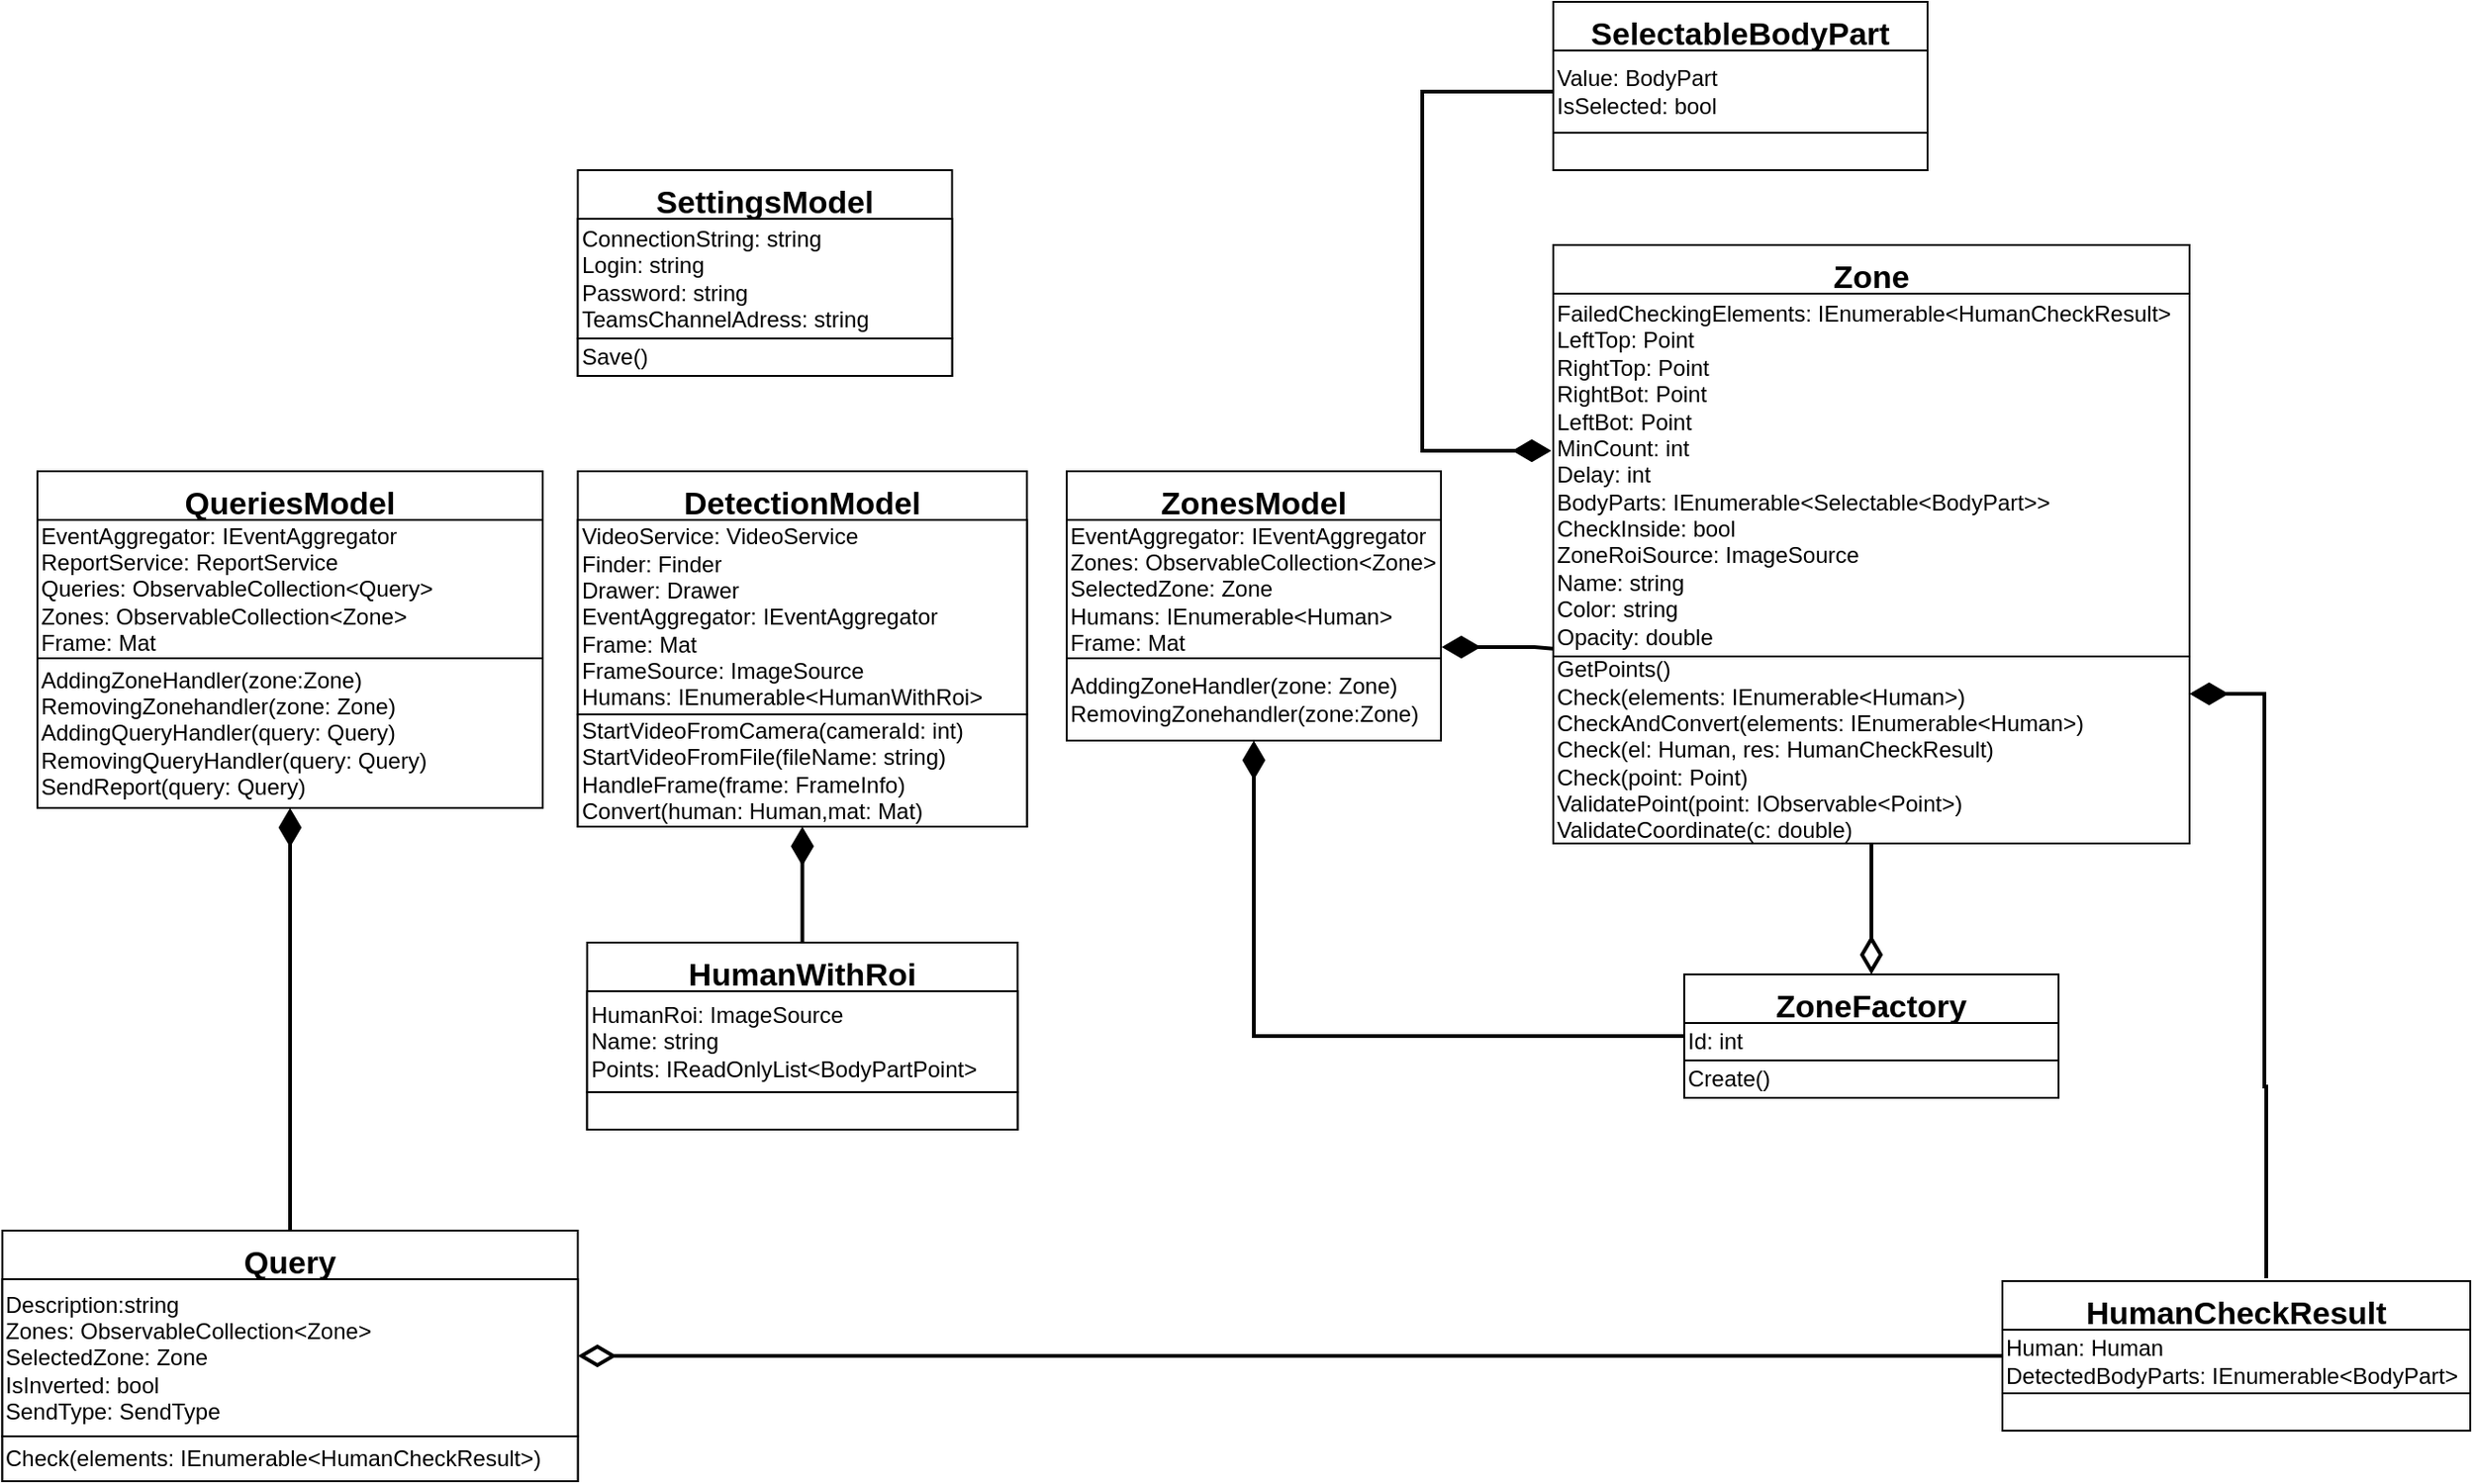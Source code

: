 <mxfile version="17.4.0" type="device" pages="11"><diagram id="lVbMk45v3q8_m3Y6EUMq" name="Models"><mxGraphModel dx="2723" dy="1052" grid="1" gridSize="10" guides="1" tooltips="1" connect="1" arrows="1" fold="1" page="1" pageScale="1" pageWidth="827" pageHeight="1169" math="0" shadow="0"><root><mxCell id="0"/><mxCell id="1" parent="0"/><mxCell id="05B9P-WUZT3QeuVyk3-e-6" value=" " style="edgeStyle=orthogonalEdgeStyle;rounded=0;orthogonalLoop=1;jettySize=auto;html=1;exitX=1.002;exitY=0.919;exitDx=0;exitDy=0;entryX=0;entryY=0.979;entryDx=0;entryDy=0;fontSize=17;endArrow=none;endFill=0;startSize=15;endSize=14;strokeWidth=2;exitPerimeter=0;entryPerimeter=0;startArrow=diamondThin;startFill=1;" parent="1" source="pJwzsmM4xSmY9hDfG09i-18" target="pJwzsmM4xSmY9hDfG09i-14" edge="1"><mxGeometry relative="1" as="geometry"><Array as="points"><mxPoint x="550" y="536"/></Array><mxPoint x="560.0" y="454" as="targetPoint"/></mxGeometry></mxCell><mxCell id="05B9P-WUZT3QeuVyk3-e-19" value=" " style="edgeStyle=orthogonalEdgeStyle;rounded=0;orthogonalLoop=1;jettySize=auto;html=1;exitX=1;exitY=0.75;exitDx=0;exitDy=0;fontSize=17;endArrow=none;endFill=0;startSize=15;endSize=14;strokeWidth=2;entryX=0.564;entryY=-0.019;entryDx=0;entryDy=0;entryPerimeter=0;startArrow=diamondThin;startFill=1;" parent="1" source="05B9P-WUZT3QeuVyk3-e-4" target="05B9P-WUZT3QeuVyk3-e-20" edge="1"><mxGeometry relative="1" as="geometry"><mxPoint x="940" y="790" as="targetPoint"/><Array as="points"><mxPoint x="940" y="560"/><mxPoint x="940" y="770"/><mxPoint x="941" y="770"/></Array></mxGeometry></mxCell><mxCell id="JlenGatg_lp8XOTNK2Dg-1" value=" " style="edgeStyle=orthogonalEdgeStyle;rounded=0;orthogonalLoop=1;jettySize=auto;html=1;exitX=0.5;exitY=1;exitDx=0;exitDy=0;entryX=0;entryY=0.5;entryDx=0;entryDy=0;fontFamily=Helvetica;fontSize=18;fontColor=default;endArrow=none;endFill=0;startSize=15;endSize=13;strokeWidth=2;startArrow=diamondThin;startFill=1;" parent="1" source="Pwsf_MeEl19vd4MY9JQ1-3" target="Pwsf_MeEl19vd4MY9JQ1-7" edge="1"><mxGeometry relative="1" as="geometry"/></mxCell><mxCell id="Pwsf_MeEl19vd4MY9JQ1-3" value="ZonesModel" style="swimlane;fontStyle=1;align=center;verticalAlign=top;childLayout=stackLayout;horizontal=1;startSize=26;horizontalStack=0;resizeParent=1;resizeParentMax=0;resizeLast=0;collapsible=1;marginBottom=0;fontSize=17;" parent="1" vertex="1"><mxGeometry x="300" y="441" width="200" height="144" as="geometry"/></mxCell><mxCell id="pJwzsmM4xSmY9hDfG09i-18" value="EventAggregator: IEventAggregator&lt;br&gt;Zones: ObservableCollection&amp;lt;Zone&amp;gt;&lt;br&gt;SelectedZone: Zone&amp;nbsp;&lt;br&gt;Humans: IEnumerable&amp;lt;Human&amp;gt;&amp;nbsp;&lt;br&gt;Frame: Mat&amp;nbsp;" style="rounded=0;whiteSpace=wrap;html=1;fontFamily=Helvetica;fontSize=12;fontColor=default;startSize=26;strokeColor=default;fillColor=default;align=left;" parent="Pwsf_MeEl19vd4MY9JQ1-3" vertex="1"><mxGeometry y="26" width="200" height="74" as="geometry"/></mxCell><mxCell id="_mVb1CtB4kuStUobp9vn-20" value="AddingZoneHandler(zone: Zone)&lt;br&gt;RemovingZonehandler(zone:Zone)" style="rounded=0;whiteSpace=wrap;html=1;fontFamily=Helvetica;fontSize=12;fontColor=default;startSize=26;strokeColor=default;fillColor=default;align=left;" parent="Pwsf_MeEl19vd4MY9JQ1-3" vertex="1"><mxGeometry y="100" width="200" height="44" as="geometry"/></mxCell><mxCell id="05B9P-WUZT3QeuVyk3-e-10" value=" " style="edgeStyle=orthogonalEdgeStyle;rounded=0;orthogonalLoop=1;jettySize=auto;html=1;exitX=0.5;exitY=0;exitDx=0;exitDy=0;entryX=0.5;entryY=1;entryDx=0;entryDy=0;fontSize=17;endArrow=none;endFill=0;startSize=15;endSize=14;strokeWidth=2;startArrow=diamondThin;startFill=0;" parent="1" source="Pwsf_MeEl19vd4MY9JQ1-7" target="05B9P-WUZT3QeuVyk3-e-4" edge="1"><mxGeometry relative="1" as="geometry"/></mxCell><mxCell id="Pwsf_MeEl19vd4MY9JQ1-7" value="ZoneFactory" style="swimlane;fontStyle=1;align=center;verticalAlign=top;childLayout=stackLayout;horizontal=1;startSize=26;horizontalStack=0;resizeParent=1;resizeParentMax=0;resizeLast=0;collapsible=1;marginBottom=0;fontSize=17;" parent="1" vertex="1"><mxGeometry x="630" y="710" width="200" height="66" as="geometry"/></mxCell><mxCell id="_mVb1CtB4kuStUobp9vn-36" value="Id: int&amp;nbsp;" style="rounded=0;whiteSpace=wrap;html=1;fontFamily=Helvetica;fontSize=12;fontColor=default;startSize=26;strokeColor=default;fillColor=default;align=left;" parent="Pwsf_MeEl19vd4MY9JQ1-7" vertex="1"><mxGeometry y="26" width="200" height="20" as="geometry"/></mxCell><mxCell id="_mVb1CtB4kuStUobp9vn-35" value="Create()" style="rounded=0;whiteSpace=wrap;html=1;fontFamily=Helvetica;fontSize=12;fontColor=default;startSize=26;strokeColor=default;fillColor=default;align=left;" parent="Pwsf_MeEl19vd4MY9JQ1-7" vertex="1"><mxGeometry y="46" width="200" height="20" as="geometry"/></mxCell><mxCell id="Pwsf_MeEl19vd4MY9JQ1-8" value="SettingsModel" style="swimlane;fontStyle=1;align=center;verticalAlign=top;childLayout=stackLayout;horizontal=1;startSize=26;horizontalStack=0;resizeParent=1;resizeParentMax=0;resizeLast=0;collapsible=1;marginBottom=0;fontSize=17;" parent="1" vertex="1"><mxGeometry x="38.75" y="280" width="200" height="110" as="geometry"/></mxCell><mxCell id="_mVb1CtB4kuStUobp9vn-1" value="ConnectionString: string&lt;br&gt;Login: string&lt;br&gt;Password: string&amp;nbsp;&lt;br&gt;TeamsChannelAdress: string&amp;nbsp;" style="rounded=0;whiteSpace=wrap;html=1;fontFamily=Helvetica;fontSize=12;fontColor=default;startSize=26;strokeColor=default;fillColor=default;align=left;" parent="Pwsf_MeEl19vd4MY9JQ1-8" vertex="1"><mxGeometry y="26" width="200" height="64" as="geometry"/></mxCell><mxCell id="_mVb1CtB4kuStUobp9vn-3" value="Save()" style="rounded=0;whiteSpace=wrap;html=1;fontFamily=Helvetica;fontSize=12;fontColor=default;startSize=26;strokeColor=default;fillColor=default;align=left;" parent="Pwsf_MeEl19vd4MY9JQ1-8" vertex="1"><mxGeometry y="90" width="200" height="20" as="geometry"/></mxCell><mxCell id="05B9P-WUZT3QeuVyk3-e-18" value=" " style="edgeStyle=orthogonalEdgeStyle;rounded=0;orthogonalLoop=1;jettySize=auto;html=1;exitX=0.5;exitY=1;exitDx=0;exitDy=0;entryX=0.5;entryY=0;entryDx=0;entryDy=0;fontSize=17;endArrow=none;endFill=0;startSize=15;endSize=14;strokeWidth=2;startArrow=diamondThin;startFill=1;" parent="1" source="05B9P-WUZT3QeuVyk3-e-1" target="05B9P-WUZT3QeuVyk3-e-17" edge="1"><mxGeometry relative="1" as="geometry"/></mxCell><mxCell id="05B9P-WUZT3QeuVyk3-e-1" value="DetectionModel" style="swimlane;fontStyle=1;align=center;verticalAlign=top;childLayout=stackLayout;horizontal=1;startSize=26;horizontalStack=0;resizeParent=1;resizeParentMax=0;resizeLast=0;collapsible=1;marginBottom=0;fontSize=17;" parent="1" vertex="1"><mxGeometry x="38.75" y="441" width="240" height="190" as="geometry"/></mxCell><mxCell id="pJwzsmM4xSmY9hDfG09i-2" value="VideoService: VideoService&lt;br&gt;Finder: Finder&amp;nbsp;&lt;br&gt;Drawer: Drawer&lt;br&gt;EventAggregator: IEventAggregator&amp;nbsp;&lt;br&gt;Frame: Mat&amp;nbsp;&lt;br&gt;FrameSource: ImageSource&amp;nbsp;&lt;br&gt;Humans: IEnumerable&amp;lt;HumanWithRoi&amp;gt;&amp;nbsp;" style="rounded=0;whiteSpace=wrap;html=1;fontFamily=Helvetica;fontSize=12;fontColor=default;startSize=26;strokeColor=default;fillColor=default;align=left;" parent="05B9P-WUZT3QeuVyk3-e-1" vertex="1"><mxGeometry y="26" width="240" height="104" as="geometry"/></mxCell><mxCell id="_mVb1CtB4kuStUobp9vn-17" value="StartVideoFromCamera(cameraId: int)&lt;br&gt;StartVideoFromFile(fileName: string)&lt;br&gt;HandleFrame(frame: FrameInfo)&lt;br&gt;Convert(human: Human,mat: Mat)" style="rounded=0;whiteSpace=wrap;html=1;fontFamily=Helvetica;fontSize=12;fontColor=default;startSize=26;strokeColor=default;fillColor=default;align=left;" parent="05B9P-WUZT3QeuVyk3-e-1" vertex="1"><mxGeometry y="130" width="240" height="60" as="geometry"/></mxCell><mxCell id="05B9P-WUZT3QeuVyk3-e-4" value="Zone" style="swimlane;fontStyle=1;align=center;verticalAlign=top;childLayout=stackLayout;horizontal=1;startSize=26;horizontalStack=0;resizeParent=1;resizeParentMax=0;resizeLast=0;collapsible=1;marginBottom=0;fontSize=17;" parent="1" vertex="1"><mxGeometry x="560" y="320" width="340" height="320" as="geometry"/></mxCell><mxCell id="pJwzsmM4xSmY9hDfG09i-14" value="FailedCheckingElements: IEnumerable&amp;lt;HumanCheckResult&amp;gt;&amp;nbsp;&lt;br&gt;LeftTop:&amp;nbsp;&lt;span&gt;Point&amp;nbsp;&lt;/span&gt;&lt;br&gt;RightTop:&amp;nbsp;&lt;span&gt;Point&amp;nbsp;&lt;/span&gt;&lt;br&gt;RightBot:&amp;nbsp;&lt;span&gt;Point&amp;nbsp;&lt;/span&gt;&lt;br&gt;LeftBot:&amp;nbsp;&lt;span&gt;Point&amp;nbsp;&amp;nbsp;&lt;/span&gt;&lt;br&gt;MinCount:&amp;nbsp;&lt;span&gt;int&amp;nbsp;&lt;/span&gt;&lt;br&gt;Delay:&amp;nbsp;&lt;span&gt;int&amp;nbsp;&lt;/span&gt;&lt;br&gt;BodyParts:&amp;nbsp;&lt;span&gt;IEnumerable&amp;lt;Selectable&amp;lt;BodyPart&amp;gt;&amp;gt;&amp;nbsp;&lt;/span&gt;&lt;br&gt;CheckInside:&amp;nbsp;&lt;span&gt;bool&amp;nbsp;&lt;/span&gt;&lt;br&gt;ZoneRoiSource:&amp;nbsp;&lt;span&gt;ImageSource&amp;nbsp;&lt;/span&gt;&lt;br&gt;Name:&amp;nbsp;&lt;span&gt;string&amp;nbsp;&lt;/span&gt;&lt;br&gt;Color:&amp;nbsp;&lt;span&gt;string&amp;nbsp;&lt;/span&gt;&lt;br&gt;Opacity:&amp;nbsp;&lt;span&gt;double&lt;/span&gt;" style="rounded=0;whiteSpace=wrap;html=1;fontFamily=Helvetica;fontSize=12;fontColor=default;startSize=26;strokeColor=default;fillColor=default;align=left;" parent="05B9P-WUZT3QeuVyk3-e-4" vertex="1"><mxGeometry y="26" width="340" height="194" as="geometry"/></mxCell><mxCell id="_mVb1CtB4kuStUobp9vn-23" value="GetPoints()&lt;br&gt;Check(elements: IEnumerable&amp;lt;Human&amp;gt;)&lt;br&gt;CheckAndConvert(elements: IEnumerable&amp;lt;Human&amp;gt;)&lt;br&gt;Check(el: Human, res: HumanCheckResult)&lt;br&gt;Check(point: Point)&lt;br&gt;ValidatePoint(point: IObservable&amp;lt;Point&amp;gt;)&lt;br&gt;ValidateCoordinate(c: double)" style="rounded=0;whiteSpace=wrap;html=1;fontFamily=Helvetica;fontSize=12;fontColor=default;startSize=26;strokeColor=default;fillColor=default;align=left;" parent="05B9P-WUZT3QeuVyk3-e-4" vertex="1"><mxGeometry y="220" width="340" height="100" as="geometry"/></mxCell><mxCell id="BBI9Ho5Rjt9mncwX-5yS-2" style="edgeStyle=orthogonalEdgeStyle;rounded=0;orthogonalLoop=1;jettySize=auto;html=1;exitX=0.5;exitY=1;exitDx=0;exitDy=0;entryX=0.5;entryY=0;entryDx=0;entryDy=0;fontSize=17;endArrow=none;endFill=0;startSize=15;endSize=14;strokeWidth=2;startArrow=diamondThin;startFill=1;" parent="1" source="05B9P-WUZT3QeuVyk3-e-11" target="BBI9Ho5Rjt9mncwX-5yS-1" edge="1"><mxGeometry relative="1" as="geometry"/></mxCell><mxCell id="BBI9Ho5Rjt9mncwX-5yS-3" value=" " style="edgeLabel;html=1;align=center;verticalAlign=middle;resizable=0;points=[];fontSize=17;" parent="BBI9Ho5Rjt9mncwX-5yS-2" vertex="1" connectable="0"><mxGeometry x="-0.268" relative="1" as="geometry"><mxPoint as="offset"/></mxGeometry></mxCell><mxCell id="05B9P-WUZT3QeuVyk3-e-11" value="QueriesModel" style="swimlane;fontStyle=1;align=center;verticalAlign=top;childLayout=stackLayout;horizontal=1;startSize=26;horizontalStack=0;resizeParent=1;resizeParentMax=0;resizeLast=0;collapsible=1;marginBottom=0;fontSize=17;" parent="1" vertex="1"><mxGeometry x="-250" y="441" width="270" height="180" as="geometry"/></mxCell><mxCell id="_mVb1CtB4kuStUobp9vn-14" value="EventAggregator:&amp;nbsp;&lt;span&gt;IEventAggregator&lt;br&gt;&lt;/span&gt;ReportService: ReportService&lt;br&gt;Queries:&amp;nbsp;&lt;span&gt;ObservableCollection&amp;lt;Query&amp;gt;&lt;br&gt;&lt;/span&gt;Zones: ObservableCollection&amp;lt;Zone&amp;gt;&lt;br&gt;Frame:&amp;nbsp;&lt;span&gt;Mat&amp;nbsp;&lt;br&gt;&lt;/span&gt;" style="rounded=0;whiteSpace=wrap;html=1;fontFamily=Helvetica;fontSize=12;fontColor=default;startSize=26;strokeColor=default;fillColor=default;align=left;" parent="05B9P-WUZT3QeuVyk3-e-11" vertex="1"><mxGeometry y="26" width="270" height="74" as="geometry"/></mxCell><mxCell id="_mVb1CtB4kuStUobp9vn-15" value="&lt;span&gt;AddingZoneHandler(&lt;/span&gt;zone:&lt;span&gt;Zone)&lt;/span&gt;&lt;br&gt;&lt;span&gt;RemovingZonehandler(zone: Zone)&lt;br&gt;&lt;/span&gt;AddingQueryHandler(query: Query)&lt;br&gt;RemovingQueryHandler(query: Query)&lt;br&gt;SendReport(query: Query)&lt;span&gt;&lt;br&gt;&lt;/span&gt;" style="rounded=0;whiteSpace=wrap;html=1;fontFamily=Helvetica;fontSize=12;fontColor=default;startSize=26;strokeColor=default;fillColor=default;align=left;" parent="05B9P-WUZT3QeuVyk3-e-11" vertex="1"><mxGeometry y="100" width="270" height="80" as="geometry"/></mxCell><mxCell id="05B9P-WUZT3QeuVyk3-e-17" value="HumanWithRoi" style="swimlane;fontStyle=1;align=center;verticalAlign=top;childLayout=stackLayout;horizontal=1;startSize=26;horizontalStack=0;resizeParent=1;resizeParentMax=0;resizeLast=0;collapsible=1;marginBottom=0;fontSize=17;" parent="1" vertex="1"><mxGeometry x="43.75" y="693" width="230" height="100" as="geometry"/></mxCell><mxCell id="_mVb1CtB4kuStUobp9vn-29" value="HumanRoi: ImageSource&amp;nbsp;&lt;br&gt;Name: string&amp;nbsp;&lt;br&gt;Points: IReadOnlyList&amp;lt;BodyPartPoint&amp;gt;&amp;nbsp;" style="rounded=0;whiteSpace=wrap;html=1;fontFamily=Helvetica;fontSize=12;fontColor=default;startSize=26;strokeColor=default;fillColor=default;align=left;" parent="05B9P-WUZT3QeuVyk3-e-17" vertex="1"><mxGeometry y="26" width="230" height="54" as="geometry"/></mxCell><mxCell id="_mVb1CtB4kuStUobp9vn-30" value="" style="rounded=0;whiteSpace=wrap;html=1;fontFamily=Helvetica;fontSize=12;fontColor=default;startSize=26;strokeColor=default;fillColor=default;align=left;" parent="05B9P-WUZT3QeuVyk3-e-17" vertex="1"><mxGeometry y="80" width="230" height="20" as="geometry"/></mxCell><mxCell id="05B9P-WUZT3QeuVyk3-e-20" value="HumanCheckResult" style="swimlane;fontStyle=1;align=center;verticalAlign=top;childLayout=stackLayout;horizontal=1;startSize=26;horizontalStack=0;resizeParent=1;resizeParentMax=0;resizeLast=0;collapsible=1;marginBottom=0;fontSize=17;" parent="1" vertex="1"><mxGeometry x="800" y="874" width="250" height="80" as="geometry"/></mxCell><mxCell id="_mVb1CtB4kuStUobp9vn-38" value="Human: Human&amp;nbsp;&lt;br&gt;DetectedBodyParts: IEnumerable&amp;lt;BodyPart&amp;gt;&amp;nbsp;" style="rounded=0;whiteSpace=wrap;html=1;fontFamily=Helvetica;fontSize=12;fontColor=default;startSize=26;strokeColor=default;fillColor=default;align=left;" parent="05B9P-WUZT3QeuVyk3-e-20" vertex="1"><mxGeometry y="26" width="250" height="34" as="geometry"/></mxCell><mxCell id="_mVb1CtB4kuStUobp9vn-39" value="" style="rounded=0;whiteSpace=wrap;html=1;fontFamily=Helvetica;fontSize=12;fontColor=default;startSize=26;strokeColor=default;fillColor=default;align=left;" parent="05B9P-WUZT3QeuVyk3-e-20" vertex="1"><mxGeometry y="60" width="250" height="20" as="geometry"/></mxCell><mxCell id="RXeYNyWutmVe1sx_dvgy-1" value="SelectableBodyPart" style="swimlane;fontStyle=1;align=center;verticalAlign=top;childLayout=stackLayout;horizontal=1;startSize=26;horizontalStack=0;resizeParent=1;resizeParentMax=0;resizeLast=0;collapsible=1;marginBottom=0;fontSize=17;" parent="1" vertex="1"><mxGeometry x="560" y="190" width="200" height="90" as="geometry"/></mxCell><mxCell id="_mVb1CtB4kuStUobp9vn-26" value="Value: BodyPart&amp;nbsp;&lt;br&gt;IsSelected: bool&amp;nbsp;" style="rounded=0;whiteSpace=wrap;html=1;fontFamily=Helvetica;fontSize=12;fontColor=default;startSize=26;strokeColor=default;fillColor=default;align=left;" parent="RXeYNyWutmVe1sx_dvgy-1" vertex="1"><mxGeometry y="26" width="200" height="44" as="geometry"/></mxCell><mxCell id="_mVb1CtB4kuStUobp9vn-27" value="" style="rounded=0;whiteSpace=wrap;html=1;fontFamily=Helvetica;fontSize=12;fontColor=default;startSize=26;strokeColor=default;fillColor=default;align=left;" parent="RXeYNyWutmVe1sx_dvgy-1" vertex="1"><mxGeometry y="70" width="200" height="20" as="geometry"/></mxCell><mxCell id="BBI9Ho5Rjt9mncwX-5yS-4" value=" " style="edgeStyle=orthogonalEdgeStyle;rounded=0;orthogonalLoop=1;jettySize=auto;html=1;exitX=1;exitY=0.5;exitDx=0;exitDy=0;entryX=0;entryY=0.5;entryDx=0;entryDy=0;fontSize=17;endArrow=none;endFill=0;startSize=15;endSize=14;strokeWidth=2;startArrow=diamondThin;startFill=0;" parent="1" source="BBI9Ho5Rjt9mncwX-5yS-1" target="05B9P-WUZT3QeuVyk3-e-20" edge="1"><mxGeometry relative="1" as="geometry"/></mxCell><mxCell id="BBI9Ho5Rjt9mncwX-5yS-1" value="Query" style="swimlane;fontStyle=1;align=center;verticalAlign=top;childLayout=stackLayout;horizontal=1;startSize=26;horizontalStack=0;resizeParent=1;resizeParentMax=0;resizeLast=0;collapsible=1;marginBottom=0;fontSize=17;" parent="1" vertex="1"><mxGeometry x="-268.75" y="847" width="307.5" height="134" as="geometry"/></mxCell><mxCell id="_mVb1CtB4kuStUobp9vn-33" value="&lt;span&gt;Description:&lt;/span&gt;string&lt;span&gt;&lt;br&gt;&lt;/span&gt;Zones:&amp;nbsp;&lt;span&gt;ObservableCollection&amp;lt;Zone&amp;gt;&amp;nbsp;&lt;br&gt;&lt;/span&gt;SelectedZone:&amp;nbsp;&lt;span&gt;Zone&amp;nbsp;&lt;br&gt;&lt;/span&gt;IsInverted:&amp;nbsp;&lt;span&gt;bool&amp;nbsp;&lt;br&gt;&lt;/span&gt;SendType:&amp;nbsp;&lt;span&gt;SendType&amp;nbsp;&lt;br&gt;&lt;/span&gt;" style="rounded=0;whiteSpace=wrap;html=1;fontFamily=Helvetica;fontSize=12;fontColor=default;startSize=26;strokeColor=default;fillColor=default;align=left;" parent="BBI9Ho5Rjt9mncwX-5yS-1" vertex="1"><mxGeometry y="26" width="307.5" height="84" as="geometry"/></mxCell><mxCell id="_mVb1CtB4kuStUobp9vn-34" value="Check(elements:&amp;nbsp;IEnumerable&amp;lt;&lt;span style=&quot;font-size: 12px ; text-align: center&quot;&gt;HumanCheckResult&lt;/span&gt;&amp;gt;)" style="rounded=0;whiteSpace=wrap;html=1;fontFamily=Helvetica;fontSize=12;fontColor=default;startSize=26;strokeColor=default;fillColor=default;align=left;" parent="BBI9Ho5Rjt9mncwX-5yS-1" vertex="1"><mxGeometry y="110" width="307.5" height="24" as="geometry"/></mxCell><mxCell id="SGI4fPlgt683u-17kk_A-1" value="" style="edgeStyle=orthogonalEdgeStyle;rounded=0;orthogonalLoop=1;jettySize=auto;html=1;entryX=0;entryY=0.5;entryDx=0;entryDy=0;fontSize=17;endArrow=none;endFill=0;startSize=15;endSize=14;strokeWidth=2;startArrow=diamondThin;startFill=1;" parent="1" target="_mVb1CtB4kuStUobp9vn-26" edge="1"><mxGeometry x="0.082" relative="1" as="geometry"><Array as="points"><mxPoint x="559" y="430"/><mxPoint x="490" y="430"/><mxPoint x="490" y="238"/></Array><mxPoint x="570" y="545.926" as="targetPoint"/><mxPoint x="559" y="430" as="sourcePoint"/><mxPoint as="offset"/></mxGeometry></mxCell></root></mxGraphModel></diagram><diagram id="eccBWpAx4H5GI1JZVXms" name="ViewModels"><mxGraphModel dx="1880" dy="584" grid="1" gridSize="10" guides="1" tooltips="1" connect="1" arrows="1" fold="1" page="1" pageScale="1" pageWidth="827" pageHeight="1169" math="0" shadow="0"><root><mxCell id="0"/><mxCell id="1" parent="0"/><mxCell id="mF8u1LyoYfnVITgFCpwh-1" value="ShellViewModel" style="swimlane;fontStyle=1;align=center;verticalAlign=top;childLayout=stackLayout;horizontal=1;startSize=26;horizontalStack=0;resizeParent=1;resizeParentMax=0;resizeLast=0;collapsible=1;marginBottom=0;fontSize=17;" parent="1" vertex="1"><mxGeometry x="114" y="153" width="200" height="90" as="geometry"/></mxCell><mxCell id="F-iW6HoVnYA_1RoCXZac-22" value="EventAggregator: IEventAggregator&amp;nbsp;&lt;br&gt;Queue: SnackbarMessageQueue&amp;nbsp;" style="rounded=0;whiteSpace=wrap;html=1;fontFamily=Helvetica;fontSize=12;fontColor=default;startSize=26;strokeColor=default;fillColor=default;align=left;" parent="mF8u1LyoYfnVITgFCpwh-1" vertex="1"><mxGeometry y="26" width="200" height="44" as="geometry"/></mxCell><mxCell id="F-iW6HoVnYA_1RoCXZac-23" value="" style="rounded=0;whiteSpace=wrap;html=1;fontFamily=Helvetica;fontSize=12;fontColor=default;startSize=26;strokeColor=default;fillColor=default;align=left;" parent="mF8u1LyoYfnVITgFCpwh-1" vertex="1"><mxGeometry y="70" width="200" height="20" as="geometry"/></mxCell><mxCell id="mF8u1LyoYfnVITgFCpwh-2" value="ZoneConsumer" style="swimlane;fontStyle=1;align=center;verticalAlign=top;childLayout=stackLayout;horizontal=1;startSize=26;horizontalStack=0;resizeParent=1;resizeParentMax=0;resizeLast=0;collapsible=1;marginBottom=0;fontSize=17;" parent="1" vertex="1"><mxGeometry x="-140" y="113" width="210" height="80" as="geometry"/></mxCell><mxCell id="F-iW6HoVnYA_1RoCXZac-7" value="EventAggregator: IEventAggregator&amp;nbsp;&lt;br&gt;Zones: ObservableCollection&amp;lt;Zone&amp;gt;&amp;nbsp;" style="rounded=0;whiteSpace=wrap;html=1;fontFamily=Helvetica;fontSize=12;fontColor=default;startSize=26;strokeColor=default;fillColor=default;align=left;" parent="mF8u1LyoYfnVITgFCpwh-2" vertex="1"><mxGeometry y="26" width="210" height="34" as="geometry"/></mxCell><mxCell id="F-iW6HoVnYA_1RoCXZac-8" value="" style="rounded=0;whiteSpace=wrap;html=1;fontFamily=Helvetica;fontSize=12;fontColor=default;startSize=26;strokeColor=default;fillColor=default;align=left;" parent="mF8u1LyoYfnVITgFCpwh-2" vertex="1"><mxGeometry y="60" width="210" height="20" as="geometry"/></mxCell><mxCell id="cVGPGwTRxzzX_lsUKX8O-2" value="DetectionZonesViewModel" style="swimlane;fontStyle=1;align=center;verticalAlign=top;childLayout=stackLayout;horizontal=1;startSize=26;horizontalStack=0;resizeParent=1;resizeParentMax=0;resizeLast=0;collapsible=1;marginBottom=0;fontSize=17;" parent="1" vertex="1"><mxGeometry x="114" y="20" width="260" height="98" as="geometry"/></mxCell><mxCell id="F-iW6HoVnYA_1RoCXZac-18" value="Model: ZonesModel&amp;nbsp;&lt;br&gt;AddZoneCommand: ICommand&amp;nbsp;&lt;br&gt;RemoveZoneCommand: ICommand&amp;nbsp;" style="rounded=0;whiteSpace=wrap;html=1;fontFamily=Helvetica;fontSize=12;fontColor=default;startSize=26;strokeColor=default;fillColor=default;align=left;" parent="cVGPGwTRxzzX_lsUKX8O-2" vertex="1"><mxGeometry y="26" width="260" height="52" as="geometry"/></mxCell><mxCell id="F-iW6HoVnYA_1RoCXZac-16" value="" style="rounded=0;whiteSpace=wrap;html=1;fontFamily=Helvetica;fontSize=12;fontColor=default;startSize=26;strokeColor=default;fillColor=default;align=left;" parent="cVGPGwTRxzzX_lsUKX8O-2" vertex="1"><mxGeometry y="78" width="260" height="20" as="geometry"/></mxCell><mxCell id="cVGPGwTRxzzX_lsUKX8O-4" value="OpenCameraDialogViewModel" style="swimlane;fontStyle=1;align=center;verticalAlign=top;childLayout=stackLayout;horizontal=1;startSize=26;horizontalStack=0;resizeParent=1;resizeParentMax=0;resizeLast=0;collapsible=1;marginBottom=0;fontSize=17;" parent="1" vertex="1"><mxGeometry x="434" y="20" width="280" height="130" as="geometry"/></mxCell><mxCell id="F-iW6HoVnYA_1RoCXZac-28" value="VideoService: VideoService&amp;nbsp;&lt;br&gt;VideoDevices: IEnumerable&amp;lt;VideoDeviceInfo&amp;gt;&amp;nbsp;&lt;br&gt;SelectedDevice: VideoDeviceInfo&amp;nbsp;&lt;br&gt;CompleteCommand: ICommand&amp;nbsp;&lt;br&gt;CancelCommand: ICommand&amp;nbsp;" style="rounded=0;whiteSpace=wrap;html=1;fontFamily=Helvetica;fontSize=12;fontColor=default;startSize=26;strokeColor=default;fillColor=default;align=left;" parent="cVGPGwTRxzzX_lsUKX8O-4" vertex="1"><mxGeometry y="26" width="280" height="84" as="geometry"/></mxCell><mxCell id="F-iW6HoVnYA_1RoCXZac-29" value="" style="rounded=0;whiteSpace=wrap;html=1;fontFamily=Helvetica;fontSize=12;fontColor=default;startSize=26;strokeColor=default;fillColor=default;align=left;" parent="cVGPGwTRxzzX_lsUKX8O-4" vertex="1"><mxGeometry y="110" width="280" height="20" as="geometry"/></mxCell><mxCell id="cVGPGwTRxzzX_lsUKX8O-9" style="edgeStyle=orthogonalEdgeStyle;rounded=0;orthogonalLoop=1;jettySize=auto;html=1;exitX=0.5;exitY=0;exitDx=0;exitDy=0;fontSize=17;endArrow=block;endFill=0;startSize=6;endSize=14;strokeWidth=2;entryX=0;entryY=0.5;entryDx=0;entryDy=0;" parent="1" source="cVGPGwTRxzzX_lsUKX8O-5" target="mF8u1LyoYfnVITgFCpwh-2" edge="1"><mxGeometry relative="1" as="geometry"><mxPoint x="-200" y="200" as="targetPoint"/><Array as="points"><mxPoint x="-250" y="153"/></Array></mxGeometry></mxCell><mxCell id="Gm1gbn7dVcfFZR_8BNUo-9" value=" " style="edgeLabel;html=1;align=center;verticalAlign=middle;resizable=0;points=[];fontSize=17;" parent="cVGPGwTRxzzX_lsUKX8O-9" vertex="1" connectable="0"><mxGeometry x="-0.684" relative="1" as="geometry"><mxPoint as="offset"/></mxGeometry></mxCell><mxCell id="cVGPGwTRxzzX_lsUKX8O-5" value="DetectionViewModel" style="swimlane;fontStyle=1;align=center;verticalAlign=top;childLayout=stackLayout;horizontal=1;startSize=26;horizontalStack=0;resizeParent=1;resizeParentMax=0;resizeLast=0;collapsible=1;marginBottom=0;fontSize=17;" parent="1" vertex="1"><mxGeometry x="-385" y="240" width="270" height="120" as="geometry"/></mxCell><mxCell id="F-iW6HoVnYA_1RoCXZac-6" value="Model: DetectionModel&amp;nbsp;&lt;br&gt;DialogService: IDialogService&amp;nbsp;&lt;br&gt;SelectedZone: Zone&amp;nbsp;&lt;br&gt;StartVideoFromFileCommand: ICommand&amp;nbsp;&lt;br&gt;StartVideoFromCameraCommand : ICommand&amp;nbsp;" style="rounded=0;whiteSpace=wrap;html=1;fontFamily=Helvetica;fontSize=12;fontColor=default;startSize=26;strokeColor=default;fillColor=default;align=left;" parent="cVGPGwTRxzzX_lsUKX8O-5" vertex="1"><mxGeometry y="26" width="270" height="74" as="geometry"/></mxCell><mxCell id="F-iW6HoVnYA_1RoCXZac-5" value="" style="rounded=0;whiteSpace=wrap;html=1;fontFamily=Helvetica;fontSize=12;fontColor=default;startSize=26;strokeColor=default;fillColor=default;align=left;" parent="cVGPGwTRxzzX_lsUKX8O-5" vertex="1"><mxGeometry y="100" width="270" height="20" as="geometry"/></mxCell><mxCell id="cVGPGwTRxzzX_lsUKX8O-8" style="edgeStyle=orthogonalEdgeStyle;rounded=0;orthogonalLoop=1;jettySize=auto;html=1;exitX=0.5;exitY=1;exitDx=0;exitDy=0;entryX=0;entryY=0.5;entryDx=0;entryDy=0;fontSize=17;endArrow=block;endFill=0;startSize=6;endSize=14;strokeWidth=2;" parent="1" source="cVGPGwTRxzzX_lsUKX8O-7" target="mF8u1LyoYfnVITgFCpwh-2" edge="1"><mxGeometry relative="1" as="geometry"/></mxCell><mxCell id="Gm1gbn7dVcfFZR_8BNUo-10" value=" " style="edgeLabel;html=1;align=center;verticalAlign=middle;resizable=0;points=[];fontSize=17;" parent="cVGPGwTRxzzX_lsUKX8O-8" vertex="1" connectable="0"><mxGeometry x="-0.838" y="-1" relative="1" as="geometry"><mxPoint x="1" y="6" as="offset"/></mxGeometry></mxCell><mxCell id="cVGPGwTRxzzX_lsUKX8O-7" value="ZonesViewModel" style="swimlane;fontStyle=1;align=center;verticalAlign=top;childLayout=stackLayout;horizontal=1;startSize=26;horizontalStack=0;resizeParent=1;resizeParentMax=0;resizeLast=0;collapsible=1;marginBottom=0;fontSize=17;" parent="1" vertex="1"><mxGeometry x="-360" y="20" width="220" height="66" as="geometry"/></mxCell><mxCell id="F-iW6HoVnYA_1RoCXZac-3" value="" style="rounded=0;whiteSpace=wrap;html=1;fontFamily=Helvetica;fontSize=12;fontColor=default;startSize=26;strokeColor=default;fillColor=default;align=left;" parent="cVGPGwTRxzzX_lsUKX8O-7" vertex="1"><mxGeometry y="26" width="220" height="20" as="geometry"/></mxCell><mxCell id="F-iW6HoVnYA_1RoCXZac-1" value="" style="rounded=0;whiteSpace=wrap;html=1;fontFamily=Helvetica;fontSize=12;fontColor=default;startSize=26;strokeColor=default;fillColor=default;align=left;" parent="cVGPGwTRxzzX_lsUKX8O-7" vertex="1"><mxGeometry y="46" width="220" height="20" as="geometry"/></mxCell><mxCell id="cVGPGwTRxzzX_lsUKX8O-11" value="HumansViewModel" style="swimlane;fontStyle=1;align=center;verticalAlign=top;childLayout=stackLayout;horizontal=1;startSize=26;horizontalStack=0;resizeParent=1;resizeParentMax=0;resizeLast=0;collapsible=1;marginBottom=0;fontSize=17;" parent="1" vertex="1"><mxGeometry x="434" y="170" width="220" height="96" as="geometry"/></mxCell><mxCell id="F-iW6HoVnYA_1RoCXZac-21" value="EventAggregator: IEventAggregator&amp;nbsp;&lt;br&gt;Humans: IEnumerable&amp;lt;HumanWithRoi&amp;gt;&amp;nbsp;" style="rounded=0;whiteSpace=wrap;html=1;fontFamily=Helvetica;fontSize=12;fontColor=default;startSize=26;strokeColor=default;fillColor=default;align=left;" parent="cVGPGwTRxzzX_lsUKX8O-11" vertex="1"><mxGeometry y="26" width="220" height="50" as="geometry"/></mxCell><mxCell id="F-iW6HoVnYA_1RoCXZac-19" value="" style="rounded=0;whiteSpace=wrap;html=1;fontFamily=Helvetica;fontSize=12;fontColor=default;startSize=26;strokeColor=default;fillColor=default;align=left;" parent="cVGPGwTRxzzX_lsUKX8O-11" vertex="1"><mxGeometry y="76" width="220" height="20" as="geometry"/></mxCell><mxCell id="cVGPGwTRxzzX_lsUKX8O-13" value="SettingsViewModel" style="swimlane;fontStyle=1;align=center;verticalAlign=top;childLayout=stackLayout;horizontal=1;startSize=26;horizontalStack=0;resizeParent=1;resizeParentMax=0;resizeLast=0;collapsible=1;marginBottom=0;fontSize=17;" parent="1" vertex="1"><mxGeometry x="114" y="280" width="200" height="90" as="geometry"/></mxCell><mxCell id="F-iW6HoVnYA_1RoCXZac-25" value="Model: SettingsModel&amp;nbsp;&lt;br&gt;ApplyCommand: ICommand&amp;nbsp;" style="rounded=0;whiteSpace=wrap;html=1;fontFamily=Helvetica;fontSize=12;fontColor=default;startSize=26;strokeColor=default;fillColor=default;align=left;" parent="cVGPGwTRxzzX_lsUKX8O-13" vertex="1"><mxGeometry y="26" width="200" height="44" as="geometry"/></mxCell><mxCell id="F-iW6HoVnYA_1RoCXZac-26" value="" style="rounded=0;whiteSpace=wrap;html=1;fontFamily=Helvetica;fontSize=12;fontColor=default;startSize=26;strokeColor=default;fillColor=default;align=left;" parent="cVGPGwTRxzzX_lsUKX8O-13" vertex="1"><mxGeometry y="70" width="200" height="20" as="geometry"/></mxCell><mxCell id="C4_Ru57IpLdiVKwiERFF-1" value="QueriesViewModel" style="swimlane;fontStyle=1;align=center;verticalAlign=top;childLayout=stackLayout;horizontal=1;startSize=26;horizontalStack=0;resizeParent=1;resizeParentMax=0;resizeLast=0;collapsible=1;marginBottom=0;fontSize=17;" parent="1" vertex="1"><mxGeometry x="434" y="300" width="200" height="100" as="geometry"/></mxCell><mxCell id="C4_Ru57IpLdiVKwiERFF-2" value="Model:&amp;nbsp;&lt;span&gt;QueriesModel&amp;nbsp;&lt;/span&gt;&lt;br&gt;AddQueryCommand:&amp;nbsp;&lt;span&gt;ICommand&amp;nbsp;&lt;/span&gt;&lt;br&gt;RemoveQueryCommand:&amp;nbsp;&lt;span&gt;ICommand&amp;nbsp;&lt;/span&gt;" style="rounded=0;whiteSpace=wrap;html=1;fontFamily=Helvetica;fontSize=12;fontColor=default;startSize=26;strokeColor=default;fillColor=default;align=left;" parent="C4_Ru57IpLdiVKwiERFF-1" vertex="1"><mxGeometry y="26" width="200" height="54" as="geometry"/></mxCell><mxCell id="C4_Ru57IpLdiVKwiERFF-3" value="" style="rounded=0;whiteSpace=wrap;html=1;fontFamily=Helvetica;fontSize=12;fontColor=default;startSize=26;strokeColor=default;fillColor=default;align=left;" parent="C4_Ru57IpLdiVKwiERFF-1" vertex="1"><mxGeometry y="80" width="200" height="20" as="geometry"/></mxCell></root></mxGraphModel></diagram><diagram id="ZwteJK--eHnxEDnkf1O6" name="Views"><mxGraphModel dx="2249" dy="789" grid="1" gridSize="10" guides="1" tooltips="1" connect="1" arrows="1" fold="1" page="1" pageScale="1" pageWidth="827" pageHeight="1169" math="0" shadow="0"><root><mxCell id="0"/><mxCell id="1" parent="0"/><mxCell id="0LN0Os0TlgbcNT7TuWBF-3" style="edgeStyle=orthogonalEdgeStyle;rounded=0;orthogonalLoop=1;jettySize=auto;html=1;exitX=0.5;exitY=0;exitDx=0;exitDy=0;entryX=0.5;entryY=1;entryDx=0;entryDy=0;fontSize=17;endArrow=none;endFill=0;startSize=17;endSize=14;strokeWidth=2;startArrow=diamondThin;startFill=1;" parent="1" source="0LN0Os0TlgbcNT7TuWBF-1" target="0LN0Os0TlgbcNT7TuWBF-2" edge="1"><mxGeometry relative="1" as="geometry"/></mxCell><mxCell id="c0GDDBGlBjeldphuzk5E-3" value=" " style="edgeLabel;html=1;align=center;verticalAlign=middle;resizable=0;points=[];fontSize=17;" parent="0LN0Os0TlgbcNT7TuWBF-3" vertex="1" connectable="0"><mxGeometry x="-0.268" y="-2" relative="1" as="geometry"><mxPoint as="offset"/></mxGeometry></mxCell><mxCell id="0LN0Os0TlgbcNT7TuWBF-17" style="edgeStyle=orthogonalEdgeStyle;rounded=0;orthogonalLoop=1;jettySize=auto;html=1;exitX=0;exitY=0.5;exitDx=0;exitDy=0;entryX=1;entryY=0.5;entryDx=0;entryDy=0;fontSize=17;endArrow=none;endFill=0;startSize=17;endSize=14;strokeWidth=2;startArrow=diamondThin;startFill=1;" parent="1" source="0LN0Os0TlgbcNT7TuWBF-1" target="0LN0Os0TlgbcNT7TuWBF-16" edge="1"><mxGeometry relative="1" as="geometry"/></mxCell><mxCell id="c0GDDBGlBjeldphuzk5E-1" value=" " style="edgeLabel;html=1;align=center;verticalAlign=middle;resizable=0;points=[];fontSize=17;" parent="0LN0Os0TlgbcNT7TuWBF-17" vertex="1" connectable="0"><mxGeometry x="-0.148" relative="1" as="geometry"><mxPoint as="offset"/></mxGeometry></mxCell><mxCell id="0LN0Os0TlgbcNT7TuWBF-19" value=" " style="edgeStyle=orthogonalEdgeStyle;rounded=0;orthogonalLoop=1;jettySize=auto;html=1;exitX=1;exitY=0.5;exitDx=0;exitDy=0;entryX=0;entryY=0.5;entryDx=0;entryDy=0;fontSize=17;endArrow=none;endFill=0;startSize=17;endSize=14;strokeWidth=2;startArrow=diamondThin;startFill=1;" parent="1" source="0LN0Os0TlgbcNT7TuWBF-1" target="0LN0Os0TlgbcNT7TuWBF-18" edge="1"><mxGeometry relative="1" as="geometry"/></mxCell><mxCell id="0LN0Os0TlgbcNT7TuWBF-21" style="edgeStyle=orthogonalEdgeStyle;rounded=0;orthogonalLoop=1;jettySize=auto;html=1;exitX=0.5;exitY=1;exitDx=0;exitDy=0;entryX=0.5;entryY=0;entryDx=0;entryDy=0;fontSize=17;endArrow=none;endFill=0;startSize=17;endSize=14;strokeWidth=2;startArrow=diamondThin;startFill=1;" parent="1" source="0LN0Os0TlgbcNT7TuWBF-1" target="0LN0Os0TlgbcNT7TuWBF-20" edge="1"><mxGeometry relative="1" as="geometry"/></mxCell><mxCell id="c0GDDBGlBjeldphuzk5E-2" value=" " style="edgeLabel;html=1;align=center;verticalAlign=middle;resizable=0;points=[];fontSize=17;" parent="0LN0Os0TlgbcNT7TuWBF-21" vertex="1" connectable="0"><mxGeometry x="-0.256" y="4" relative="1" as="geometry"><mxPoint as="offset"/></mxGeometry></mxCell><mxCell id="0LN0Os0TlgbcNT7TuWBF-1" value="Shell" style="swimlane;fontStyle=1;align=center;verticalAlign=top;childLayout=stackLayout;horizontal=1;startSize=26;horizontalStack=0;resizeParent=1;resizeParentMax=0;resizeLast=0;collapsible=1;marginBottom=0;fontSize=17;" parent="1" vertex="1"><mxGeometry x="280" y="400" width="120" height="66" as="geometry"/></mxCell><mxCell id="a2hJufUj3gn7He7Td8_c-19" value="" style="rounded=0;whiteSpace=wrap;html=1;fontFamily=Helvetica;fontSize=12;fontColor=default;startSize=26;strokeColor=default;fillColor=default;align=left;" parent="0LN0Os0TlgbcNT7TuWBF-1" vertex="1"><mxGeometry y="26" width="120" height="20" as="geometry"/></mxCell><mxCell id="a2hJufUj3gn7He7Td8_c-21" value="" style="rounded=0;whiteSpace=wrap;html=1;fontFamily=Helvetica;fontSize=12;fontColor=default;startSize=26;strokeColor=default;fillColor=default;align=left;" parent="0LN0Os0TlgbcNT7TuWBF-1" vertex="1"><mxGeometry y="46" width="120" height="20" as="geometry"/></mxCell><mxCell id="0LN0Os0TlgbcNT7TuWBF-14" style="edgeStyle=orthogonalEdgeStyle;rounded=0;orthogonalLoop=1;jettySize=auto;html=1;exitX=1;exitY=0.5;exitDx=0;exitDy=0;entryX=0;entryY=0.5;entryDx=0;entryDy=0;fontSize=17;endArrow=none;endFill=0;startSize=17;endSize=14;strokeWidth=2;startArrow=diamondThin;startFill=1;" parent="1" source="0LN0Os0TlgbcNT7TuWBF-2" target="0LN0Os0TlgbcNT7TuWBF-7" edge="1"><mxGeometry relative="1" as="geometry"/></mxCell><mxCell id="c0GDDBGlBjeldphuzk5E-4" value=" " style="edgeLabel;html=1;align=center;verticalAlign=middle;resizable=0;points=[];fontSize=17;" parent="0LN0Os0TlgbcNT7TuWBF-14" vertex="1" connectable="0"><mxGeometry x="-0.082" relative="1" as="geometry"><mxPoint as="offset"/></mxGeometry></mxCell><mxCell id="0LN0Os0TlgbcNT7TuWBF-15" style="edgeStyle=orthogonalEdgeStyle;rounded=0;orthogonalLoop=1;jettySize=auto;html=1;exitX=0.75;exitY=0;exitDx=0;exitDy=0;entryX=0.5;entryY=1;entryDx=0;entryDy=0;fontSize=17;endArrow=none;endFill=0;startSize=17;endSize=14;strokeWidth=2;startArrow=diamondThin;startFill=1;" parent="1" source="0LN0Os0TlgbcNT7TuWBF-2" target="0LN0Os0TlgbcNT7TuWBF-5" edge="1"><mxGeometry relative="1" as="geometry"><Array as="points"><mxPoint x="382" y="200"/><mxPoint x="455" y="200"/></Array></mxGeometry></mxCell><mxCell id="c0GDDBGlBjeldphuzk5E-7" value=" " style="edgeLabel;html=1;align=center;verticalAlign=middle;resizable=0;points=[];fontSize=17;" parent="0LN0Os0TlgbcNT7TuWBF-15" vertex="1" connectable="0"><mxGeometry x="-0.209" relative="1" as="geometry"><mxPoint as="offset"/></mxGeometry></mxCell><mxCell id="0LN0Os0TlgbcNT7TuWBF-24" style="edgeStyle=orthogonalEdgeStyle;rounded=0;orthogonalLoop=1;jettySize=auto;html=1;exitX=0.25;exitY=0;exitDx=0;exitDy=0;entryX=0.5;entryY=1;entryDx=0;entryDy=0;fontSize=17;endArrow=none;endFill=0;startSize=17;endSize=14;strokeWidth=2;startArrow=diamondThin;startFill=1;" parent="1" source="0LN0Os0TlgbcNT7TuWBF-2" target="0LN0Os0TlgbcNT7TuWBF-23" edge="1"><mxGeometry relative="1" as="geometry"><Array as="points"><mxPoint x="298" y="200"/><mxPoint x="205" y="200"/></Array></mxGeometry></mxCell><mxCell id="c0GDDBGlBjeldphuzk5E-6" value=" " style="edgeLabel;html=1;align=center;verticalAlign=middle;resizable=0;points=[];fontSize=17;" parent="0LN0Os0TlgbcNT7TuWBF-24" vertex="1" connectable="0"><mxGeometry x="0.175" y="-3" relative="1" as="geometry"><mxPoint as="offset"/></mxGeometry></mxCell><mxCell id="0LN0Os0TlgbcNT7TuWBF-29" style="edgeStyle=orthogonalEdgeStyle;rounded=0;orthogonalLoop=1;jettySize=auto;html=1;exitX=0;exitY=0.5;exitDx=0;exitDy=0;entryX=1;entryY=0.5;entryDx=0;entryDy=0;fontSize=17;endArrow=none;endFill=0;startSize=17;endSize=14;strokeWidth=2;startArrow=diamondThin;startFill=1;" parent="1" source="0LN0Os0TlgbcNT7TuWBF-2" target="0LN0Os0TlgbcNT7TuWBF-28" edge="1"><mxGeometry relative="1" as="geometry"/></mxCell><mxCell id="c0GDDBGlBjeldphuzk5E-5" value=" " style="edgeLabel;html=1;align=center;verticalAlign=middle;resizable=0;points=[];fontSize=17;" parent="0LN0Os0TlgbcNT7TuWBF-29" vertex="1" connectable="0"><mxGeometry x="-0.102" y="-1" relative="1" as="geometry"><mxPoint as="offset"/></mxGeometry></mxCell><mxCell id="0LN0Os0TlgbcNT7TuWBF-2" value="DetectionControl" style="swimlane;fontStyle=1;align=center;verticalAlign=top;childLayout=stackLayout;horizontal=1;startSize=26;horizontalStack=0;resizeParent=1;resizeParentMax=0;resizeLast=0;collapsible=1;marginBottom=0;fontSize=17;" parent="1" vertex="1"><mxGeometry x="255" y="240" width="170" height="66" as="geometry"/></mxCell><mxCell id="a2hJufUj3gn7He7Td8_c-6" value="" style="rounded=0;whiteSpace=wrap;html=1;fontFamily=Helvetica;fontSize=12;fontColor=default;startSize=26;strokeColor=default;fillColor=default;align=left;" parent="0LN0Os0TlgbcNT7TuWBF-2" vertex="1"><mxGeometry y="26" width="170" height="20" as="geometry"/></mxCell><mxCell id="a2hJufUj3gn7He7Td8_c-5" value="" style="rounded=0;whiteSpace=wrap;html=1;fontFamily=Helvetica;fontSize=12;fontColor=default;startSize=26;strokeColor=default;fillColor=default;align=left;" parent="0LN0Os0TlgbcNT7TuWBF-2" vertex="1"><mxGeometry y="46" width="170" height="20" as="geometry"/></mxCell><mxCell id="0LN0Os0TlgbcNT7TuWBF-5" value="DetectionZonesControl" style="swimlane;fontStyle=1;align=center;verticalAlign=top;childLayout=stackLayout;horizontal=1;startSize=26;horizontalStack=0;resizeParent=1;resizeParentMax=0;resizeLast=0;collapsible=1;marginBottom=0;fontSize=17;" parent="1" vertex="1"><mxGeometry x="350" y="80" width="210" height="66" as="geometry"/></mxCell><mxCell id="a2hJufUj3gn7He7Td8_c-10" value="" style="rounded=0;whiteSpace=wrap;html=1;fontFamily=Helvetica;fontSize=12;fontColor=default;startSize=26;strokeColor=default;fillColor=default;align=left;" parent="0LN0Os0TlgbcNT7TuWBF-5" vertex="1"><mxGeometry y="26" width="210" height="20" as="geometry"/></mxCell><mxCell id="a2hJufUj3gn7He7Td8_c-12" value="" style="rounded=0;whiteSpace=wrap;html=1;fontFamily=Helvetica;fontSize=12;fontColor=default;startSize=26;strokeColor=default;fillColor=default;align=left;" parent="0LN0Os0TlgbcNT7TuWBF-5" vertex="1"><mxGeometry y="46" width="210" height="20" as="geometry"/></mxCell><mxCell id="0LN0Os0TlgbcNT7TuWBF-10" style="edgeStyle=orthogonalEdgeStyle;rounded=0;orthogonalLoop=1;jettySize=auto;html=1;exitX=0.5;exitY=0;exitDx=0;exitDy=0;entryX=0.5;entryY=1;entryDx=0;entryDy=0;fontSize=17;endArrow=none;endFill=0;startSize=17;endSize=14;strokeWidth=2;startArrow=diamondThin;startFill=1;" parent="1" source="0LN0Os0TlgbcNT7TuWBF-7" target="0LN0Os0TlgbcNT7TuWBF-8" edge="1"><mxGeometry relative="1" as="geometry"/></mxCell><mxCell id="c0GDDBGlBjeldphuzk5E-10" value=" " style="edgeLabel;html=1;align=center;verticalAlign=middle;resizable=0;points=[];fontSize=17;" parent="0LN0Os0TlgbcNT7TuWBF-10" vertex="1" connectable="0"><mxGeometry x="-0.196" y="2" relative="1" as="geometry"><mxPoint as="offset"/></mxGeometry></mxCell><mxCell id="0LN0Os0TlgbcNT7TuWBF-11" style="edgeStyle=orthogonalEdgeStyle;rounded=0;orthogonalLoop=1;jettySize=auto;html=1;exitX=1;exitY=0.5;exitDx=0;exitDy=0;entryX=0;entryY=0.5;entryDx=0;entryDy=0;fontSize=17;endArrow=none;endFill=0;startSize=17;endSize=14;strokeWidth=2;startArrow=diamondThin;startFill=1;" parent="1" source="0LN0Os0TlgbcNT7TuWBF-7" target="0LN0Os0TlgbcNT7TuWBF-9" edge="1"><mxGeometry relative="1" as="geometry"/></mxCell><mxCell id="c0GDDBGlBjeldphuzk5E-11" value=" " style="edgeLabel;html=1;align=center;verticalAlign=middle;resizable=0;points=[];fontSize=17;" parent="0LN0Os0TlgbcNT7TuWBF-11" vertex="1" connectable="0"><mxGeometry x="-0.191" y="-2" relative="1" as="geometry"><mxPoint as="offset"/></mxGeometry></mxCell><mxCell id="0LN0Os0TlgbcNT7TuWBF-7" value="DrawingZonesControl" style="swimlane;fontStyle=1;align=center;verticalAlign=top;childLayout=stackLayout;horizontal=1;startSize=26;horizontalStack=0;resizeParent=1;resizeParentMax=0;resizeLast=0;collapsible=1;marginBottom=0;fontSize=17;" parent="1" vertex="1"><mxGeometry x="600" y="240" width="200" height="66" as="geometry"/></mxCell><mxCell id="a2hJufUj3gn7He7Td8_c-27" value="" style="rounded=0;whiteSpace=wrap;html=1;fontFamily=Helvetica;fontSize=12;fontColor=default;startSize=26;strokeColor=default;fillColor=default;align=left;" parent="0LN0Os0TlgbcNT7TuWBF-7" vertex="1"><mxGeometry y="26" width="200" height="20" as="geometry"/></mxCell><mxCell id="a2hJufUj3gn7He7Td8_c-25" value="" style="rounded=0;whiteSpace=wrap;html=1;fontFamily=Helvetica;fontSize=12;fontColor=default;startSize=26;strokeColor=default;fillColor=default;align=left;" parent="0LN0Os0TlgbcNT7TuWBF-7" vertex="1"><mxGeometry y="46" width="200" height="20" as="geometry"/></mxCell><mxCell id="0LN0Os0TlgbcNT7TuWBF-8" value="ZonePoint" style="swimlane;fontStyle=1;align=center;verticalAlign=top;childLayout=stackLayout;horizontal=1;startSize=26;horizontalStack=0;resizeParent=1;resizeParentMax=0;resizeLast=0;collapsible=1;marginBottom=0;fontSize=17;" parent="1" vertex="1"><mxGeometry x="600" y="80" width="200" height="66" as="geometry"/></mxCell><mxCell id="a2hJufUj3gn7He7Td8_c-13" value="" style="rounded=0;whiteSpace=wrap;html=1;fontFamily=Helvetica;fontSize=12;fontColor=default;startSize=26;strokeColor=default;fillColor=default;align=left;" parent="0LN0Os0TlgbcNT7TuWBF-8" vertex="1"><mxGeometry y="26" width="200" height="20" as="geometry"/></mxCell><mxCell id="a2hJufUj3gn7He7Td8_c-15" value="" style="rounded=0;whiteSpace=wrap;html=1;fontFamily=Helvetica;fontSize=12;fontColor=default;startSize=26;strokeColor=default;fillColor=default;align=left;" parent="0LN0Os0TlgbcNT7TuWBF-8" vertex="1"><mxGeometry y="46" width="200" height="20" as="geometry"/></mxCell><mxCell id="0LN0Os0TlgbcNT7TuWBF-9" value="ZonePolygon" style="swimlane;fontStyle=1;align=center;verticalAlign=top;childLayout=stackLayout;horizontal=1;startSize=26;horizontalStack=0;resizeParent=1;resizeParentMax=0;resizeLast=0;collapsible=1;marginBottom=0;fontSize=17;" parent="1" vertex="1"><mxGeometry x="920" y="240" width="200" height="66" as="geometry"/></mxCell><mxCell id="a2hJufUj3gn7He7Td8_c-33" value="" style="rounded=0;whiteSpace=wrap;html=1;fontFamily=Helvetica;fontSize=12;fontColor=default;startSize=26;strokeColor=default;fillColor=default;align=left;" parent="0LN0Os0TlgbcNT7TuWBF-9" vertex="1"><mxGeometry y="26" width="200" height="20" as="geometry"/></mxCell><mxCell id="a2hJufUj3gn7He7Td8_c-32" value="" style="rounded=0;whiteSpace=wrap;html=1;fontFamily=Helvetica;fontSize=12;fontColor=default;startSize=26;strokeColor=default;fillColor=default;align=left;" parent="0LN0Os0TlgbcNT7TuWBF-9" vertex="1"><mxGeometry y="46" width="200" height="20" as="geometry"/></mxCell><mxCell id="0LN0Os0TlgbcNT7TuWBF-16" value="ZonesControl" style="swimlane;fontStyle=1;align=center;verticalAlign=top;childLayout=stackLayout;horizontal=1;startSize=26;horizontalStack=0;resizeParent=1;resizeParentMax=0;resizeLast=0;collapsible=1;marginBottom=0;fontSize=17;" parent="1" vertex="1"><mxGeometry x="-40" y="400" width="170" height="66" as="geometry"/></mxCell><mxCell id="a2hJufUj3gn7He7Td8_c-18" value="" style="rounded=0;whiteSpace=wrap;html=1;fontFamily=Helvetica;fontSize=12;fontColor=default;startSize=26;strokeColor=default;fillColor=default;align=left;" parent="0LN0Os0TlgbcNT7TuWBF-16" vertex="1"><mxGeometry y="26" width="170" height="20" as="geometry"/></mxCell><mxCell id="a2hJufUj3gn7He7Td8_c-17" value="" style="rounded=0;whiteSpace=wrap;html=1;fontFamily=Helvetica;fontSize=12;fontColor=default;startSize=26;strokeColor=default;fillColor=default;align=left;" parent="0LN0Os0TlgbcNT7TuWBF-16" vertex="1"><mxGeometry y="46" width="170" height="20" as="geometry"/></mxCell><mxCell id="0LN0Os0TlgbcNT7TuWBF-18" value="HumansContol" style="swimlane;fontStyle=1;align=center;verticalAlign=top;childLayout=stackLayout;horizontal=1;startSize=26;horizontalStack=0;resizeParent=1;resizeParentMax=0;resizeLast=0;collapsible=1;marginBottom=0;fontSize=17;" parent="1" vertex="1"><mxGeometry x="600" y="400" width="170" height="66" as="geometry"/></mxCell><mxCell id="a2hJufUj3gn7He7Td8_c-22" value="" style="rounded=0;whiteSpace=wrap;html=1;fontFamily=Helvetica;fontSize=12;fontColor=default;startSize=26;strokeColor=default;fillColor=default;align=left;" parent="0LN0Os0TlgbcNT7TuWBF-18" vertex="1"><mxGeometry y="26" width="170" height="20" as="geometry"/></mxCell><mxCell id="a2hJufUj3gn7He7Td8_c-24" value="" style="rounded=0;whiteSpace=wrap;html=1;fontFamily=Helvetica;fontSize=12;fontColor=default;startSize=26;strokeColor=default;fillColor=default;align=left;" parent="0LN0Os0TlgbcNT7TuWBF-18" vertex="1"><mxGeometry y="46" width="170" height="20" as="geometry"/></mxCell><mxCell id="0LN0Os0TlgbcNT7TuWBF-20" value="SettingsControl" style="swimlane;fontStyle=1;align=center;verticalAlign=top;childLayout=stackLayout;horizontal=1;startSize=26;horizontalStack=0;resizeParent=1;resizeParentMax=0;resizeLast=0;collapsible=1;marginBottom=0;fontSize=17;" parent="1" vertex="1"><mxGeometry x="255" y="540" width="170" height="66" as="geometry"/></mxCell><mxCell id="a2hJufUj3gn7He7Td8_c-30" value="" style="rounded=0;whiteSpace=wrap;html=1;fontFamily=Helvetica;fontSize=12;fontColor=default;startSize=26;strokeColor=default;fillColor=default;align=left;" parent="0LN0Os0TlgbcNT7TuWBF-20" vertex="1"><mxGeometry y="26" width="170" height="20" as="geometry"/></mxCell><mxCell id="a2hJufUj3gn7He7Td8_c-29" value="" style="rounded=0;whiteSpace=wrap;html=1;fontFamily=Helvetica;fontSize=12;fontColor=default;startSize=26;strokeColor=default;fillColor=default;align=left;" parent="0LN0Os0TlgbcNT7TuWBF-20" vertex="1"><mxGeometry y="46" width="170" height="20" as="geometry"/></mxCell><mxCell id="0LN0Os0TlgbcNT7TuWBF-23" value="QueriesControl" style="swimlane;fontStyle=1;align=center;verticalAlign=top;childLayout=stackLayout;horizontal=1;startSize=26;horizontalStack=0;resizeParent=1;resizeParentMax=0;resizeLast=0;collapsible=1;marginBottom=0;fontSize=17;" parent="1" vertex="1"><mxGeometry x="120" y="80" width="170" height="66" as="geometry"/></mxCell><mxCell id="a2hJufUj3gn7He7Td8_c-7" value="" style="rounded=0;whiteSpace=wrap;html=1;fontFamily=Helvetica;fontSize=12;fontColor=default;startSize=26;strokeColor=default;fillColor=default;align=left;" parent="0LN0Os0TlgbcNT7TuWBF-23" vertex="1"><mxGeometry y="26" width="170" height="20" as="geometry"/></mxCell><mxCell id="a2hJufUj3gn7He7Td8_c-9" value="" style="rounded=0;whiteSpace=wrap;html=1;fontFamily=Helvetica;fontSize=12;fontColor=default;startSize=26;strokeColor=default;fillColor=default;align=left;" parent="0LN0Os0TlgbcNT7TuWBF-23" vertex="1"><mxGeometry y="46" width="170" height="20" as="geometry"/></mxCell><mxCell id="0LN0Os0TlgbcNT7TuWBF-28" value="CameraDialogControl" style="swimlane;fontStyle=1;align=center;verticalAlign=top;childLayout=stackLayout;horizontal=1;startSize=26;horizontalStack=0;resizeParent=1;resizeParentMax=0;resizeLast=0;collapsible=1;marginBottom=0;fontSize=17;" parent="1" vertex="1"><mxGeometry x="-40" y="240" width="170" height="66" as="geometry"/></mxCell><mxCell id="a2hJufUj3gn7He7Td8_c-3" value="" style="rounded=0;whiteSpace=wrap;html=1;fontFamily=Helvetica;fontSize=12;fontColor=default;startSize=26;strokeColor=default;fillColor=default;align=left;" parent="0LN0Os0TlgbcNT7TuWBF-28" vertex="1"><mxGeometry y="26" width="170" height="20" as="geometry"/></mxCell><mxCell id="a2hJufUj3gn7He7Td8_c-2" value="" style="rounded=0;whiteSpace=wrap;html=1;fontFamily=Helvetica;fontSize=12;fontColor=default;startSize=26;strokeColor=default;fillColor=default;align=left;" parent="0LN0Os0TlgbcNT7TuWBF-28" vertex="1"><mxGeometry y="46" width="170" height="20" as="geometry"/></mxCell></root></mxGraphModel></diagram><diagram id="YknvgCDJT8Jw644q6hVT" name="Detecting"><mxGraphModel dx="2249" dy="789" grid="1" gridSize="10" guides="1" tooltips="1" connect="1" arrows="1" fold="1" page="1" pageScale="1" pageWidth="827" pageHeight="1169" math="0" shadow="0"><root><mxCell id="0"/><mxCell id="1" parent="0"/><mxCell id="GbWJzbDp3E5M5dkYtnCI-1" value=" " style="edgeStyle=orthogonalEdgeStyle;rounded=0;orthogonalLoop=1;jettySize=auto;html=1;exitX=0.5;exitY=0;exitDx=0;exitDy=0;fontSize=17;endArrow=none;endFill=0;startSize=16;endSize=14;strokeWidth=2;entryX=0.5;entryY=1;entryDx=0;entryDy=0;startArrow=diamondThin;startFill=0;" parent="1" source="xF315A3jAyEysmZBO1Zu-1" target="GbWJzbDp3E5M5dkYtnCI-2" edge="1"><mxGeometry relative="1" as="geometry"><mxPoint x="60" y="240" as="targetPoint"/></mxGeometry></mxCell><mxCell id="xF315A3jAyEysmZBO1Zu-1" value="Detector" style="swimlane;fontStyle=1;align=center;verticalAlign=top;childLayout=stackLayout;horizontal=1;startSize=26;horizontalStack=0;resizeParent=1;resizeParentMax=0;resizeLast=0;collapsible=1;marginBottom=0;fontSize=17;" parent="1" vertex="1"><mxGeometry x="-40" y="360" width="200" height="66" as="geometry"/></mxCell><mxCell id="kFrQucVLYkY8Oxm2dMzo-6" value="Net: Net&amp;nbsp;" style="rounded=0;whiteSpace=wrap;html=1;fontFamily=Helvetica;fontSize=12;fontColor=default;startSize=26;strokeColor=default;fillColor=default;align=left;" parent="xF315A3jAyEysmZBO1Zu-1" vertex="1"><mxGeometry y="26" width="200" height="20" as="geometry"/></mxCell><mxCell id="kFrQucVLYkY8Oxm2dMzo-4" value="Detect(input: Mat)" style="rounded=0;whiteSpace=wrap;html=1;fontFamily=Helvetica;fontSize=12;fontColor=default;startSize=26;strokeColor=default;fillColor=default;align=left;" parent="xF315A3jAyEysmZBO1Zu-1" vertex="1"><mxGeometry y="46" width="200" height="20" as="geometry"/></mxCell><mxCell id="xF315A3jAyEysmZBO1Zu-10" value=" " style="edgeStyle=orthogonalEdgeStyle;rounded=0;orthogonalLoop=1;jettySize=auto;html=1;exitX=0;exitY=0.5;exitDx=0;exitDy=0;fontSize=17;endArrow=none;endFill=0;startSize=16;endSize=14;strokeWidth=2;startArrow=diamondThin;startFill=1;" parent="1" source="xF315A3jAyEysmZBO1Zu-2" target="xF315A3jAyEysmZBO1Zu-1" edge="1"><mxGeometry relative="1" as="geometry"/></mxCell><mxCell id="xF315A3jAyEysmZBO1Zu-11" value=" " style="edgeStyle=orthogonalEdgeStyle;rounded=0;orthogonalLoop=1;jettySize=auto;html=1;exitX=1;exitY=0.5;exitDx=0;exitDy=0;entryX=0;entryY=0.5;entryDx=0;entryDy=0;fontSize=17;endArrow=none;endFill=0;startSize=16;endSize=14;strokeWidth=2;startArrow=diamondThin;startFill=1;" parent="1" source="xF315A3jAyEysmZBO1Zu-2" target="xF315A3jAyEysmZBO1Zu-3" edge="1"><mxGeometry relative="1" as="geometry"/></mxCell><mxCell id="xF315A3jAyEysmZBO1Zu-12" style="edgeStyle=orthogonalEdgeStyle;rounded=0;orthogonalLoop=1;jettySize=auto;html=1;exitX=0.5;exitY=0;exitDx=0;exitDy=0;entryX=0.5;entryY=1;entryDx=0;entryDy=0;fontSize=17;endArrow=none;endFill=0;startSize=16;endSize=14;strokeWidth=2;startArrow=diamondThin;startFill=1;" parent="1" source="xF315A3jAyEysmZBO1Zu-2" target="xF315A3jAyEysmZBO1Zu-5" edge="1"><mxGeometry relative="1" as="geometry"/></mxCell><mxCell id="xF315A3jAyEysmZBO1Zu-13" value=" " style="edgeLabel;html=1;align=center;verticalAlign=middle;resizable=0;points=[];fontSize=17;" parent="xF315A3jAyEysmZBO1Zu-12" vertex="1" connectable="0"><mxGeometry x="-0.196" y="-2" relative="1" as="geometry"><mxPoint as="offset"/></mxGeometry></mxCell><mxCell id="xF315A3jAyEysmZBO1Zu-2" value="Finder" style="swimlane;fontStyle=1;align=center;verticalAlign=top;childLayout=stackLayout;horizontal=1;startSize=26;horizontalStack=0;resizeParent=1;resizeParentMax=0;resizeLast=0;collapsible=1;marginBottom=0;fontSize=17;" parent="1" vertex="1"><mxGeometry x="320" y="348" width="200" height="90" as="geometry"/></mxCell><mxCell id="kFrQucVLYkY8Oxm2dMzo-12" value="&lt;div&gt;Detector: Detector&lt;/div&gt;&lt;div&gt;Preparer: Preparer&lt;/div&gt;" style="rounded=0;whiteSpace=wrap;html=1;fontFamily=Helvetica;fontSize=12;fontColor=default;startSize=26;strokeColor=default;fillColor=default;align=left;verticalAlign=middle;" parent="xF315A3jAyEysmZBO1Zu-2" vertex="1"><mxGeometry y="26" width="200" height="44" as="geometry"/></mxCell><mxCell id="kFrQucVLYkY8Oxm2dMzo-10" value="Find(input: Mat)" style="rounded=0;whiteSpace=wrap;html=1;fontFamily=Helvetica;fontSize=12;fontColor=default;startSize=26;strokeColor=default;fillColor=default;align=left;" parent="xF315A3jAyEysmZBO1Zu-2" vertex="1"><mxGeometry y="70" width="200" height="20" as="geometry"/></mxCell><mxCell id="laUsQGD8tH-jz7udPOwv-1" value=" " style="edgeStyle=orthogonalEdgeStyle;rounded=0;orthogonalLoop=1;jettySize=auto;html=1;exitX=0.5;exitY=1;exitDx=0;exitDy=0;fontSize=17;endArrow=none;endFill=0;startSize=16;endSize=14;strokeWidth=2;entryX=0.5;entryY=0;entryDx=0;entryDy=0;startArrow=diamondThin;startFill=0;" parent="1" source="xF315A3jAyEysmZBO1Zu-3" target="laUsQGD8tH-jz7udPOwv-2" edge="1"><mxGeometry relative="1" as="geometry"><mxPoint x="1030" y="400" as="targetPoint"/></mxGeometry></mxCell><mxCell id="xF315A3jAyEysmZBO1Zu-3" value="HumanConverter" style="swimlane;fontStyle=1;align=center;verticalAlign=top;childLayout=stackLayout;horizontal=1;startSize=26;horizontalStack=0;resizeParent=1;resizeParentMax=0;resizeLast=0;collapsible=1;marginBottom=0;fontSize=17;" parent="1" vertex="1"><mxGeometry x="680" y="348" width="230" height="90" as="geometry"/></mxCell><mxCell id="kFrQucVLYkY8Oxm2dMzo-18" value="" style="rounded=0;whiteSpace=wrap;html=1;fontFamily=Helvetica;fontSize=12;fontColor=default;startSize=26;strokeColor=default;fillColor=default;align=left;" parent="xF315A3jAyEysmZBO1Zu-3" vertex="1"><mxGeometry y="26" width="230" height="20" as="geometry"/></mxCell><mxCell id="kFrQucVLYkY8Oxm2dMzo-17" value="Convert(points: Point[,])&lt;br&gt;Convert(humans: IEnumerable&amp;lt;Human&amp;gt; )" style="rounded=0;whiteSpace=wrap;html=1;fontFamily=Helvetica;fontSize=12;fontColor=default;startSize=26;strokeColor=default;fillColor=default;align=left;" parent="xF315A3jAyEysmZBO1Zu-3" vertex="1"><mxGeometry y="46" width="230" height="44" as="geometry"/></mxCell><mxCell id="xF315A3jAyEysmZBO1Zu-4" value="Drawer" style="swimlane;fontStyle=1;align=center;verticalAlign=top;childLayout=stackLayout;horizontal=1;startSize=26;horizontalStack=0;resizeParent=1;resizeParentMax=0;resizeLast=0;collapsible=1;marginBottom=0;fontSize=17;" parent="1" vertex="1"><mxGeometry x="320" y="520" width="260" height="66" as="geometry"/></mxCell><mxCell id="kFrQucVLYkY8Oxm2dMzo-15" value="" style="rounded=0;whiteSpace=wrap;html=1;fontFamily=Helvetica;fontSize=12;fontColor=default;startSize=26;strokeColor=default;fillColor=default;align=left;" parent="xF315A3jAyEysmZBO1Zu-4" vertex="1"><mxGeometry y="26" width="260" height="20" as="geometry"/></mxCell><mxCell id="kFrQucVLYkY8Oxm2dMzo-13" value="Draw(mat: Mat,humans: IEnumerable&amp;lt;Human&amp;gt;)" style="rounded=0;whiteSpace=wrap;html=1;fontFamily=Helvetica;fontSize=12;fontColor=default;startSize=26;strokeColor=default;fillColor=default;align=left;" parent="xF315A3jAyEysmZBO1Zu-4" vertex="1"><mxGeometry y="46" width="260" height="20" as="geometry"/></mxCell><mxCell id="xF315A3jAyEysmZBO1Zu-5" value="Preparer" style="swimlane;fontStyle=1;align=center;verticalAlign=top;childLayout=stackLayout;horizontal=1;startSize=26;horizontalStack=0;resizeParent=1;resizeParentMax=0;resizeLast=0;collapsible=1;marginBottom=0;fontSize=17;" parent="1" vertex="1"><mxGeometry x="320" y="200" width="200" height="66" as="geometry"/></mxCell><mxCell id="kFrQucVLYkY8Oxm2dMzo-9" value="" style="rounded=0;whiteSpace=wrap;html=1;fontFamily=Helvetica;fontSize=12;fontColor=default;startSize=26;strokeColor=default;fillColor=default;align=left;" parent="xF315A3jAyEysmZBO1Zu-5" vertex="1"><mxGeometry y="26" width="200" height="20" as="geometry"/></mxCell><mxCell id="kFrQucVLYkY8Oxm2dMzo-7" value="Prepare(points: Point[,])" style="rounded=0;whiteSpace=wrap;html=1;fontFamily=Helvetica;fontSize=12;fontColor=default;startSize=26;strokeColor=default;fillColor=default;align=left;" parent="xF315A3jAyEysmZBO1Zu-5" vertex="1"><mxGeometry y="46" width="200" height="20" as="geometry"/></mxCell><mxCell id="laUsQGD8tH-jz7udPOwv-5" value="Содержит" style="edgeStyle=orthogonalEdgeStyle;rounded=0;orthogonalLoop=1;jettySize=auto;html=1;exitX=0.5;exitY=1;exitDx=0;exitDy=0;entryX=0.5;entryY=0;entryDx=0;entryDy=0;fontSize=17;endArrow=none;endFill=0;startSize=16;endSize=14;strokeWidth=2;startArrow=diamondThin;startFill=1;" parent="1" source="laUsQGD8tH-jz7udPOwv-2" target="laUsQGD8tH-jz7udPOwv-4" edge="1"><mxGeometry relative="1" as="geometry"/></mxCell><mxCell id="laUsQGD8tH-jz7udPOwv-2" value="Human" style="swimlane;fontStyle=1;align=center;verticalAlign=top;childLayout=stackLayout;horizontal=1;startSize=26;horizontalStack=0;resizeParent=1;resizeParentMax=0;resizeLast=0;collapsible=1;marginBottom=0;fontSize=17;" parent="1" vertex="1"><mxGeometry x="677.5" y="530" width="235" height="90" as="geometry"/></mxCell><mxCell id="kFrQucVLYkY8Oxm2dMzo-19" value="Name: string&amp;nbsp;&lt;br&gt;Points: IReadOnlyList&amp;lt;BodyPartPoint&amp;gt;" style="rounded=0;whiteSpace=wrap;html=1;fontFamily=Helvetica;fontSize=12;fontColor=default;startSize=26;strokeColor=default;fillColor=default;align=left;" parent="laUsQGD8tH-jz7udPOwv-2" vertex="1"><mxGeometry y="26" width="235" height="44" as="geometry"/></mxCell><mxCell id="kFrQucVLYkY8Oxm2dMzo-21" value="" style="rounded=0;whiteSpace=wrap;html=1;fontFamily=Helvetica;fontSize=12;fontColor=default;startSize=26;strokeColor=default;fillColor=default;align=left;" parent="laUsQGD8tH-jz7udPOwv-2" vertex="1"><mxGeometry y="70" width="235" height="20" as="geometry"/></mxCell><mxCell id="laUsQGD8tH-jz7udPOwv-4" value="Point" style="swimlane;fontStyle=1;align=center;verticalAlign=top;childLayout=stackLayout;horizontal=1;startSize=26;horizontalStack=0;resizeParent=1;resizeParentMax=0;resizeLast=0;collapsible=1;marginBottom=0;fontSize=17;" parent="1" vertex="1"><mxGeometry x="695" y="690" width="200" height="80" as="geometry"/></mxCell><mxCell id="kFrQucVLYkY8Oxm2dMzo-22" value="X: double&lt;br&gt;Y: double&amp;nbsp;" style="rounded=0;whiteSpace=wrap;html=1;fontFamily=Helvetica;fontSize=12;fontColor=default;startSize=26;strokeColor=default;fillColor=default;align=left;" parent="laUsQGD8tH-jz7udPOwv-4" vertex="1"><mxGeometry y="26" width="200" height="34" as="geometry"/></mxCell><mxCell id="kFrQucVLYkY8Oxm2dMzo-24" value="" style="rounded=0;whiteSpace=wrap;html=1;fontFamily=Helvetica;fontSize=12;fontColor=default;startSize=26;strokeColor=default;fillColor=default;align=left;" parent="laUsQGD8tH-jz7udPOwv-4" vertex="1"><mxGeometry y="60" width="200" height="20" as="geometry"/></mxCell><mxCell id="GbWJzbDp3E5M5dkYtnCI-2" value="NetOption" style="swimlane;fontStyle=1;align=center;verticalAlign=top;childLayout=stackLayout;horizontal=1;startSize=26;horizontalStack=0;resizeParent=1;resizeParentMax=0;resizeLast=0;collapsible=1;marginBottom=0;fontSize=17;" parent="1" vertex="1"><mxGeometry x="-40" y="200" width="200" height="90" as="geometry"/></mxCell><mxCell id="kFrQucVLYkY8Oxm2dMzo-3" value="Config: string&amp;nbsp;&lt;br&gt;Model: string&amp;nbsp;&lt;br&gt;UseCuda: bool&amp;nbsp;" style="rounded=0;whiteSpace=wrap;html=1;fontFamily=Helvetica;fontSize=12;fontColor=default;startSize=26;strokeColor=default;fillColor=default;align=left;" parent="GbWJzbDp3E5M5dkYtnCI-2" vertex="1"><mxGeometry y="26" width="200" height="44" as="geometry"/></mxCell><mxCell id="kFrQucVLYkY8Oxm2dMzo-2" value="" style="rounded=0;whiteSpace=wrap;html=1;fontFamily=Helvetica;fontSize=12;fontColor=default;startSize=26;strokeColor=default;fillColor=default;align=left;" parent="GbWJzbDp3E5M5dkYtnCI-2" vertex="1"><mxGeometry y="70" width="200" height="20" as="geometry"/></mxCell></root></mxGraphModel></diagram><diagram id="j01SUEJoopxCdYvbNS8b" name="Services"><mxGraphModel dx="813" dy="451" grid="1" gridSize="10" guides="1" tooltips="1" connect="1" arrows="1" fold="1" page="1" pageScale="1" pageWidth="827" pageHeight="1169" math="0" shadow="0"><root><mxCell id="0"/><mxCell id="1" parent="0"/><mxCell id="Y0maS5n5Sdd1N7v4Gl69-3" value=" " style="edgeStyle=orthogonalEdgeStyle;rounded=0;orthogonalLoop=1;jettySize=auto;html=1;exitX=0.25;exitY=0;exitDx=0;exitDy=0;entryX=0.459;entryY=1.033;entryDx=0;entryDy=0;entryPerimeter=0;fontSize=17;endArrow=none;endFill=0;startSize=16;endSize=14;strokeWidth=2;startArrow=diamondThin;startFill=1;" parent="1" source="sdhl1MLF4iOXTUCiDFxC-1" target="Y0maS5n5Sdd1N7v4Gl69-1" edge="1"><mxGeometry relative="1" as="geometry"/></mxCell><mxCell id="Y0maS5n5Sdd1N7v4Gl69-4" value=" " style="edgeStyle=orthogonalEdgeStyle;rounded=0;orthogonalLoop=1;jettySize=auto;html=1;exitX=0.75;exitY=0;exitDx=0;exitDy=0;entryX=0.5;entryY=1;entryDx=0;entryDy=0;fontSize=17;endArrow=none;endFill=0;startSize=16;endSize=14;strokeWidth=2;startArrow=diamondThin;startFill=1;" parent="1" source="sdhl1MLF4iOXTUCiDFxC-1" target="Y0maS5n5Sdd1N7v4Gl69-2" edge="1"><mxGeometry relative="1" as="geometry"/></mxCell><mxCell id="Y0maS5n5Sdd1N7v4Gl69-6" value=" " style="edgeStyle=orthogonalEdgeStyle;rounded=0;orthogonalLoop=1;jettySize=auto;html=1;exitX=0.5;exitY=1;exitDx=0;exitDy=0;entryX=0.5;entryY=0;entryDx=0;entryDy=0;fontSize=17;endArrow=none;endFill=0;startSize=16;endSize=14;strokeWidth=2;startArrow=diamondThin;startFill=0;" parent="1" source="sdhl1MLF4iOXTUCiDFxC-1" target="Y0maS5n5Sdd1N7v4Gl69-5" edge="1"><mxGeometry relative="1" as="geometry"/></mxCell><mxCell id="sdhl1MLF4iOXTUCiDFxC-1" value="VideoService" style="swimlane;fontStyle=1;align=center;verticalAlign=top;childLayout=stackLayout;horizontal=1;startSize=26;horizontalStack=0;resizeParent=1;resizeParentMax=0;resizeLast=0;collapsible=1;marginBottom=0;fontSize=17;" parent="1" vertex="1"><mxGeometry x="140" y="360" width="330" height="124" as="geometry"/></mxCell><mxCell id="l6Dd-LXefWnX_mqumjiD-2" value="VideoReader: VideoReader&lt;br&gt;VideoDevicesResolver: VideoDevicesResolver" style="rounded=0;whiteSpace=wrap;html=1;fontFamily=Helvetica;fontSize=12;fontColor=default;startSize=26;strokeColor=default;fillColor=default;align=left;" parent="sdhl1MLF4iOXTUCiDFxC-1" vertex="1"><mxGeometry y="26" width="330" height="44" as="geometry"/></mxCell><mxCell id="uLN2sFvdulDhSMQafVAJ-9" value="&lt;span&gt;ReversePause()&lt;/span&gt;&lt;br&gt;&lt;span&gt;StartFile(&lt;/span&gt;filePath:&amp;nbsp;&lt;span&gt;string, handler:&amp;nbsp;&lt;/span&gt;IVideoProcessingHandler&lt;span&gt;)&lt;/span&gt;&lt;br&gt;&lt;span&gt;GetVideoDevices()&lt;/span&gt;" style="rounded=0;whiteSpace=wrap;html=1;fontFamily=Helvetica;fontSize=12;fontColor=default;startSize=26;strokeColor=default;fillColor=default;align=left;" parent="sdhl1MLF4iOXTUCiDFxC-1" vertex="1"><mxGeometry y="70" width="330" height="54" as="geometry"/></mxCell><mxCell id="Y0maS5n5Sdd1N7v4Gl69-1" value="VideoCaptureCameraFactory" style="swimlane;fontStyle=1;align=center;verticalAlign=top;childLayout=stackLayout;horizontal=1;startSize=26;horizontalStack=0;resizeParent=1;resizeParentMax=0;resizeLast=0;collapsible=1;marginBottom=0;fontSize=17;" parent="1" vertex="1"><mxGeometry x="30" y="210" width="240" height="66" as="geometry"/></mxCell><mxCell id="uLN2sFvdulDhSMQafVAJ-2" value="CameraId: int&amp;nbsp;" style="rounded=0;whiteSpace=wrap;html=1;fontFamily=Helvetica;fontSize=12;fontColor=default;startSize=26;strokeColor=default;fillColor=default;align=left;" parent="Y0maS5n5Sdd1N7v4Gl69-1" vertex="1"><mxGeometry y="26" width="240" height="20" as="geometry"/></mxCell><mxCell id="uLN2sFvdulDhSMQafVAJ-3" value="Create()" style="rounded=0;whiteSpace=wrap;html=1;fontFamily=Helvetica;fontSize=12;fontColor=default;startSize=26;strokeColor=default;fillColor=default;align=left;" parent="Y0maS5n5Sdd1N7v4Gl69-1" vertex="1"><mxGeometry y="46" width="240" height="20" as="geometry"/></mxCell><mxCell id="Y0maS5n5Sdd1N7v4Gl69-2" value="VideoCaptureFileFactory" style="swimlane;fontStyle=1;align=center;verticalAlign=top;childLayout=stackLayout;horizontal=1;startSize=26;horizontalStack=0;resizeParent=1;resizeParentMax=0;resizeLast=0;collapsible=1;marginBottom=0;fontSize=17;" parent="1" vertex="1"><mxGeometry x="340" y="210" width="220" height="66" as="geometry"/></mxCell><mxCell id="uLN2sFvdulDhSMQafVAJ-6" value="FileName: string&amp;nbsp;" style="rounded=0;whiteSpace=wrap;html=1;fontFamily=Helvetica;fontSize=12;fontColor=default;startSize=26;strokeColor=default;fillColor=default;align=left;" parent="Y0maS5n5Sdd1N7v4Gl69-2" vertex="1"><mxGeometry y="26" width="220" height="20" as="geometry"/></mxCell><mxCell id="uLN2sFvdulDhSMQafVAJ-4" value="Create()" style="rounded=0;whiteSpace=wrap;html=1;fontFamily=Helvetica;fontSize=12;fontColor=default;startSize=26;strokeColor=default;fillColor=default;align=left;" parent="Y0maS5n5Sdd1N7v4Gl69-2" vertex="1"><mxGeometry y="46" width="220" height="20" as="geometry"/></mxCell><mxCell id="Y0maS5n5Sdd1N7v4Gl69-5" value="IVideoProcessingHandler" style="swimlane;fontStyle=1;align=center;verticalAlign=top;childLayout=stackLayout;horizontal=1;startSize=26;horizontalStack=0;resizeParent=1;resizeParentMax=0;resizeLast=0;collapsible=1;marginBottom=0;fontSize=17;" parent="1" vertex="1"><mxGeometry x="185" y="552" width="240" height="66" as="geometry"/></mxCell><mxCell id="uLN2sFvdulDhSMQafVAJ-14" value="" style="rounded=0;whiteSpace=wrap;html=1;fontFamily=Helvetica;fontSize=12;fontColor=default;startSize=26;strokeColor=default;fillColor=default;align=left;" parent="Y0maS5n5Sdd1N7v4Gl69-5" vertex="1"><mxGeometry y="26" width="240" height="20" as="geometry"/></mxCell><mxCell id="uLN2sFvdulDhSMQafVAJ-15" value="HandleFrame(frameInfo: FrameInfo)" style="rounded=0;whiteSpace=wrap;html=1;fontFamily=Helvetica;fontSize=12;fontColor=default;startSize=26;strokeColor=default;fillColor=default;align=left;" parent="Y0maS5n5Sdd1N7v4Gl69-5" vertex="1"><mxGeometry y="46" width="240" height="20" as="geometry"/></mxCell><mxCell id="xc-ajnN_oRsA6_NxBglT-1" value="ReportService" style="swimlane;fontStyle=1;align=center;verticalAlign=top;childLayout=stackLayout;horizontal=1;startSize=26;horizontalStack=0;resizeParent=1;resizeParentMax=0;resizeLast=0;collapsible=1;marginBottom=0;fontSize=17;" parent="1" vertex="1"><mxGeometry x="500" y="360" width="220" height="80" as="geometry"/></mxCell><mxCell id="uLN2sFvdulDhSMQafVAJ-10" value="Db: DatabaseContext&amp;nbsp;&lt;br&gt;TeamsSender: TeamsSender" style="rounded=0;whiteSpace=wrap;html=1;fontFamily=Helvetica;fontSize=12;fontColor=default;startSize=26;strokeColor=default;fillColor=default;align=left;" parent="xc-ajnN_oRsA6_NxBglT-1" vertex="1"><mxGeometry y="26" width="220" height="34" as="geometry"/></mxCell><mxCell id="uLN2sFvdulDhSMQafVAJ-12" value="Send(report: Report, type: SendType)" style="rounded=0;whiteSpace=wrap;html=1;fontFamily=Helvetica;fontSize=12;fontColor=default;startSize=26;strokeColor=default;fillColor=default;align=left;" parent="xc-ajnN_oRsA6_NxBglT-1" vertex="1"><mxGeometry y="60" width="220" height="20" as="geometry"/></mxCell><mxCell id="djAA43EGd_STy31MYu---1" value="Report" style="swimlane;fontStyle=1;align=center;verticalAlign=top;childLayout=stackLayout;horizontal=1;startSize=26;horizontalStack=0;resizeParent=1;resizeParentMax=0;resizeLast=0;collapsible=1;marginBottom=0;fontSize=17;" parent="1" vertex="1"><mxGeometry x="790" y="355" width="210" height="90" as="geometry"/></mxCell><mxCell id="djAA43EGd_STy31MYu---2" value="Description: string&lt;br&gt;Humans: IEnumerable&amp;lt;Human&amp;gt;&lt;br&gt;Frame: Mat" style="rounded=0;whiteSpace=wrap;html=1;fontFamily=Helvetica;fontSize=12;fontColor=default;startSize=26;strokeColor=default;fillColor=default;align=left;" parent="djAA43EGd_STy31MYu---1" vertex="1"><mxGeometry y="26" width="210" height="44" as="geometry"/></mxCell><mxCell id="djAA43EGd_STy31MYu---3" value="" style="rounded=0;whiteSpace=wrap;html=1;fontFamily=Helvetica;fontSize=12;fontColor=default;startSize=26;strokeColor=default;fillColor=default;align=left;" parent="djAA43EGd_STy31MYu---1" vertex="1"><mxGeometry y="70" width="210" height="20" as="geometry"/></mxCell><mxCell id="djAA43EGd_STy31MYu---4" value=" " style="edgeStyle=orthogonalEdgeStyle;rounded=0;orthogonalLoop=1;jettySize=auto;html=1;exitX=0;exitY=0.5;exitDx=0;exitDy=0;entryX=1;entryY=0.5;entryDx=0;entryDy=0;fontSize=17;endArrow=none;endFill=0;startSize=16;endSize=14;strokeWidth=2;startArrow=diamondThin;startFill=0;" parent="1" source="djAA43EGd_STy31MYu---2" target="uLN2sFvdulDhSMQafVAJ-10" edge="1"><mxGeometry relative="1" as="geometry"><mxPoint x="400" y="370" as="sourcePoint"/><mxPoint x="460" y="286" as="targetPoint"/></mxGeometry></mxCell></root></mxGraphModel></diagram><diagram id="TkIwyvYoSrBrswO_eYu4" name="Reading"><mxGraphModel dx="813" dy="451" grid="1" gridSize="10" guides="1" tooltips="1" connect="1" arrows="1" fold="1" page="1" pageScale="1" pageWidth="827" pageHeight="1169" math="0" shadow="0"><root><mxCell id="0"/><mxCell id="1" parent="0"/><mxCell id="ePGFmh-rZpO1OP1RhB3n-1" value=" " style="edgeStyle=orthogonalEdgeStyle;rounded=0;orthogonalLoop=1;jettySize=auto;html=1;exitX=0.5;exitY=0;exitDx=0;exitDy=0;fontSize=17;endArrow=none;endFill=0;startSize=16;endSize=14;strokeWidth=2;entryX=0.5;entryY=1;entryDx=0;entryDy=0;startArrow=diamondThin;startFill=0;" parent="1" source="UEy4l693sCe82hpFbBF5-1" target="ePGFmh-rZpO1OP1RhB3n-2" edge="1"><mxGeometry relative="1" as="geometry"><mxPoint x="340" y="240" as="targetPoint"/></mxGeometry></mxCell><mxCell id="_NQKU3Si9_baHC2yTjKS-5" value=" " style="edgeStyle=orthogonalEdgeStyle;rounded=0;orthogonalLoop=1;jettySize=auto;html=1;exitX=0.5;exitY=1;exitDx=0;exitDy=0;entryX=0.5;entryY=0;entryDx=0;entryDy=0;fontFamily=Helvetica;fontSize=18;fontColor=default;endArrow=none;endFill=0;startSize=16;endSize=13;strokeWidth=2;startArrow=diamondThin;startFill=1;" parent="1" source="UEy4l693sCe82hpFbBF5-1" target="_NQKU3Si9_baHC2yTjKS-1" edge="1"><mxGeometry relative="1" as="geometry"/></mxCell><mxCell id="UEy4l693sCe82hpFbBF5-1" value="VideoReader" style="swimlane;fontStyle=1;align=center;verticalAlign=top;childLayout=stackLayout;horizontal=1;startSize=26;horizontalStack=0;resizeParent=1;resizeParentMax=0;resizeLast=0;collapsible=1;marginBottom=0;fontSize=17;" parent="1" vertex="1"><mxGeometry x="80" y="340" width="510" height="80" as="geometry"/></mxCell><mxCell id="LWc6rtkgmsEDDN4WsInj-2" value="VideoCapture: VideoCapture&lt;br&gt;Paused: bool" style="rounded=0;whiteSpace=wrap;html=1;fontFamily=Helvetica;fontSize=12;fontColor=default;startSize=26;strokeColor=default;fillColor=default;align=left;" parent="UEy4l693sCe82hpFbBF5-1" vertex="1"><mxGeometry y="26" width="510" height="34" as="geometry"/></mxCell><mxCell id="LWc6rtkgmsEDDN4WsInj-3" value="Start(videoCaptureFactory:IFactory&amp;lt;VideoCapture&amp;gt;, changingCallback: Action&amp;lt;FrameInfo&amp;gt;)" style="rounded=0;whiteSpace=wrap;html=1;fontFamily=Helvetica;fontSize=12;fontColor=default;startSize=26;strokeColor=default;fillColor=default;align=left;" parent="UEy4l693sCe82hpFbBF5-1" vertex="1"><mxGeometry y="60" width="510" height="20" as="geometry"/></mxCell><mxCell id="UEy4l693sCe82hpFbBF5-4" value=" " style="edgeStyle=orthogonalEdgeStyle;rounded=0;orthogonalLoop=1;jettySize=auto;html=1;exitX=0.5;exitY=0;exitDx=0;exitDy=0;entryX=0.5;entryY=1;entryDx=0;entryDy=0;fontSize=17;endArrow=none;endFill=0;startSize=16;endSize=14;strokeWidth=2;startArrow=diamondThin;startFill=0;" parent="1" source="UEy4l693sCe82hpFbBF5-2" target="UEy4l693sCe82hpFbBF5-3" edge="1"><mxGeometry relative="1" as="geometry"/></mxCell><mxCell id="UEy4l693sCe82hpFbBF5-2" value="VideoDeviceResolver" style="swimlane;fontStyle=1;align=center;verticalAlign=top;childLayout=stackLayout;horizontal=1;startSize=26;horizontalStack=0;resizeParent=1;resizeParentMax=0;resizeLast=0;collapsible=1;marginBottom=0;fontSize=17;" parent="1" vertex="1"><mxGeometry x="640" y="340" width="330" height="66" as="geometry"/></mxCell><mxCell id="LWc6rtkgmsEDDN4WsInj-9" value="VideoDeviceInfos: Lazy&amp;lt;IEnumerable&amp;lt;VideoDeviceInfo&amp;gt;&amp;gt;" style="rounded=0;whiteSpace=wrap;html=1;fontFamily=Helvetica;fontSize=12;fontColor=default;startSize=26;strokeColor=default;fillColor=default;align=left;" parent="UEy4l693sCe82hpFbBF5-2" vertex="1"><mxGeometry y="26" width="330" height="20" as="geometry"/></mxCell><mxCell id="LWc6rtkgmsEDDN4WsInj-7" value="ResolveVideoDevices()" style="rounded=0;whiteSpace=wrap;html=1;fontFamily=Helvetica;fontSize=12;fontColor=default;startSize=26;strokeColor=default;fillColor=default;align=left;" parent="UEy4l693sCe82hpFbBF5-2" vertex="1"><mxGeometry y="46" width="330" height="20" as="geometry"/></mxCell><mxCell id="UEy4l693sCe82hpFbBF5-3" value="VideoDeviceInfo" style="swimlane;fontStyle=1;align=center;verticalAlign=top;childLayout=stackLayout;horizontal=1;startSize=26;horizontalStack=0;resizeParent=1;resizeParentMax=0;resizeLast=0;collapsible=1;marginBottom=0;fontSize=17;" parent="1" vertex="1"><mxGeometry x="710" y="200" width="190" height="80" as="geometry"/></mxCell><mxCell id="LWc6rtkgmsEDDN4WsInj-12" value="Id: int&lt;br&gt;Name: string" style="rounded=0;whiteSpace=wrap;html=1;fontFamily=Helvetica;fontSize=12;fontColor=default;startSize=26;strokeColor=default;fillColor=default;align=left;" parent="UEy4l693sCe82hpFbBF5-3" vertex="1"><mxGeometry y="26" width="190" height="34" as="geometry"/></mxCell><mxCell id="LWc6rtkgmsEDDN4WsInj-10" value="" style="rounded=0;whiteSpace=wrap;html=1;fontFamily=Helvetica;fontSize=12;fontColor=default;startSize=26;strokeColor=default;fillColor=default;align=left;" parent="UEy4l693sCe82hpFbBF5-3" vertex="1"><mxGeometry y="60" width="190" height="20" as="geometry"/></mxCell><mxCell id="ePGFmh-rZpO1OP1RhB3n-2" value="IVideoCaptureFactory" style="swimlane;fontStyle=1;align=center;verticalAlign=top;childLayout=stackLayout;horizontal=1;startSize=26;horizontalStack=0;resizeParent=1;resizeParentMax=0;resizeLast=0;collapsible=1;marginBottom=0;fontSize=17;" parent="1" vertex="1"><mxGeometry x="220" y="160" width="230" height="66" as="geometry"/></mxCell><mxCell id="LWc6rtkgmsEDDN4WsInj-5" value="" style="rounded=0;whiteSpace=wrap;html=1;fontFamily=Helvetica;fontSize=12;fontColor=default;startSize=26;strokeColor=default;fillColor=default;align=left;" parent="ePGFmh-rZpO1OP1RhB3n-2" vertex="1"><mxGeometry y="26" width="230" height="20" as="geometry"/></mxCell><mxCell id="LWc6rtkgmsEDDN4WsInj-6" value="Create()" style="rounded=0;whiteSpace=wrap;html=1;fontFamily=Helvetica;fontSize=12;fontColor=default;startSize=26;strokeColor=default;fillColor=default;align=left;" parent="ePGFmh-rZpO1OP1RhB3n-2" vertex="1"><mxGeometry y="46" width="230" height="20" as="geometry"/></mxCell><mxCell id="_NQKU3Si9_baHC2yTjKS-1" value="FrameInfo" style="swimlane;fontStyle=1;align=center;verticalAlign=top;childLayout=stackLayout;horizontal=1;startSize=26;horizontalStack=0;resizeParent=1;resizeParentMax=0;resizeLast=0;collapsible=1;marginBottom=0;fontSize=17;" parent="1" vertex="1"><mxGeometry x="275" y="498" width="120" height="80" as="geometry"/></mxCell><mxCell id="_NQKU3Si9_baHC2yTjKS-2" value="Mat: Mat&lt;br&gt;Num: int" style="rounded=0;whiteSpace=wrap;html=1;fontFamily=Helvetica;fontSize=12;fontColor=default;startSize=26;strokeColor=default;fillColor=default;align=left;" parent="_NQKU3Si9_baHC2yTjKS-1" vertex="1"><mxGeometry y="26" width="120" height="34" as="geometry"/></mxCell><mxCell id="_NQKU3Si9_baHC2yTjKS-4" value="" style="rounded=0;whiteSpace=wrap;html=1;fontFamily=Helvetica;fontSize=12;fontColor=default;startSize=26;strokeColor=default;fillColor=default;align=left;" parent="_NQKU3Si9_baHC2yTjKS-1" vertex="1"><mxGeometry y="60" width="120" height="20" as="geometry"/></mxCell></root></mxGraphModel></diagram><diagram id="8U5Ih4pk3eKRcnkapMfO" name="DatabaseSending"><mxGraphModel dx="1640" dy="451" grid="1" gridSize="10" guides="1" tooltips="1" connect="1" arrows="1" fold="1" page="1" pageScale="1" pageWidth="827" pageHeight="1169" math="0" shadow="0"><root><mxCell id="0"/><mxCell id="1" parent="0"/><mxCell id="IvDfurPJoDVvF5L8glR2-17" style="edgeStyle=orthogonalEdgeStyle;rounded=0;orthogonalLoop=1;jettySize=auto;html=1;exitX=0;exitY=0.5;exitDx=0;exitDy=0;entryX=1;entryY=0.5;entryDx=0;entryDy=0;fontSize=12;startArrow=diamondThin;startFill=1;endArrow=none;endFill=0;startSize=11;endSize=12;" parent="1" source="mricTD5Xq1p5JYDsE8KR-2" target="IvDfurPJoDVvF5L8glR2-8" edge="1"><mxGeometry relative="1" as="geometry"/></mxCell><mxCell id="IvDfurPJoDVvF5L8glR2-18" style="edgeStyle=orthogonalEdgeStyle;rounded=0;orthogonalLoop=1;jettySize=auto;html=1;exitX=0.5;exitY=0;exitDx=0;exitDy=0;entryX=0.475;entryY=0.948;entryDx=0;entryDy=0;entryPerimeter=0;fontSize=12;startArrow=diamondThin;startFill=1;endArrow=none;endFill=0;startSize=11;endSize=12;" parent="1" source="mricTD5Xq1p5JYDsE8KR-2" target="IvDfurPJoDVvF5L8glR2-15" edge="1"><mxGeometry relative="1" as="geometry"/></mxCell><mxCell id="mricTD5Xq1p5JYDsE8KR-2" value="DatabaseContext" style="swimlane;fontStyle=1;align=center;verticalAlign=top;childLayout=stackLayout;horizontal=1;startSize=26;horizontalStack=0;resizeParent=1;resizeParentMax=0;resizeLast=0;collapsible=1;marginBottom=0;fontSize=17;" parent="1" vertex="1"><mxGeometry x="220" y="410" width="200" height="130" as="geometry"/></mxCell><mxCell id="-vWhr3tNOw1cu9akiHw--3" value="Poses: Dataset&amp;lt;PoseEntity&amp;gt;&amp;nbsp;&lt;br&gt;Points: Dataset&amp;lt;PointEntity&amp;gt;&lt;br&gt;Humans: Dataset&amp;lt;HumanEntity&amp;gt;&lt;br&gt;Reports: Dataset&amp;lt;ReportEntity&amp;gt;&lt;br&gt;BodyParts: Dataset&amp;lt;BodyPartEntiy&amp;gt;" style="rounded=0;whiteSpace=wrap;html=1;fontFamily=Helvetica;fontSize=12;fontColor=default;startSize=26;strokeColor=default;fillColor=default;align=left;" parent="mricTD5Xq1p5JYDsE8KR-2" vertex="1"><mxGeometry y="26" width="200" height="84" as="geometry"/></mxCell><mxCell id="-vWhr3tNOw1cu9akiHw--2" value="Save()" style="rounded=0;whiteSpace=wrap;html=1;fontFamily=Helvetica;fontSize=12;fontColor=default;startSize=26;strokeColor=default;fillColor=default;align=left;" parent="mricTD5Xq1p5JYDsE8KR-2" vertex="1"><mxGeometry y="110" width="200" height="20" as="geometry"/></mxCell><mxCell id="IvDfurPJoDVvF5L8glR2-1" value="HumanEntity" style="swimlane;fontStyle=1;align=center;verticalAlign=top;childLayout=stackLayout;horizontal=1;startSize=26;horizontalStack=0;resizeParent=1;resizeParentMax=0;resizeLast=0;collapsible=1;marginBottom=0;fontSize=17;" parent="1" vertex="1"><mxGeometry x="233" y="610" width="180" height="110" as="geometry"/></mxCell><mxCell id="IvDfurPJoDVvF5L8glR2-2" value="Id: int&lt;br&gt;ReportId: int&lt;br&gt;PoseId: int&lt;br&gt;Name: string" style="rounded=0;whiteSpace=wrap;html=1;fontFamily=Helvetica;fontSize=12;fontColor=default;startSize=26;strokeColor=default;fillColor=default;align=left;" parent="IvDfurPJoDVvF5L8glR2-1" vertex="1"><mxGeometry y="26" width="180" height="64" as="geometry"/></mxCell><mxCell id="IvDfurPJoDVvF5L8glR2-3" value="" style="rounded=0;whiteSpace=wrap;html=1;fontFamily=Helvetica;fontSize=12;fontColor=default;startSize=26;strokeColor=default;fillColor=default;align=left;" parent="IvDfurPJoDVvF5L8glR2-1" vertex="1"><mxGeometry y="90" width="180" height="20" as="geometry"/></mxCell><mxCell id="IvDfurPJoDVvF5L8glR2-4" value="ReportEntity" style="swimlane;fontStyle=1;align=center;verticalAlign=top;childLayout=stackLayout;horizontal=1;startSize=26;horizontalStack=0;resizeParent=1;resizeParentMax=0;resizeLast=0;collapsible=1;marginBottom=0;fontSize=17;" parent="1" vertex="1"><mxGeometry x="480" y="425" width="180" height="100" as="geometry"/></mxCell><mxCell id="IvDfurPJoDVvF5L8glR2-5" value="Id: int&lt;br&gt;Path: string&lt;br&gt;Description: string" style="rounded=0;whiteSpace=wrap;html=1;fontFamily=Helvetica;fontSize=12;fontColor=default;startSize=26;strokeColor=default;fillColor=default;align=left;" parent="IvDfurPJoDVvF5L8glR2-4" vertex="1"><mxGeometry y="26" width="180" height="54" as="geometry"/></mxCell><mxCell id="IvDfurPJoDVvF5L8glR2-6" value="" style="rounded=0;whiteSpace=wrap;html=1;fontFamily=Helvetica;fontSize=12;fontColor=default;startSize=26;strokeColor=default;fillColor=default;align=left;" parent="IvDfurPJoDVvF5L8glR2-4" vertex="1"><mxGeometry y="80" width="180" height="20" as="geometry"/></mxCell><mxCell id="IvDfurPJoDVvF5L8glR2-7" value="PoseEntity" style="swimlane;fontStyle=1;align=center;verticalAlign=top;childLayout=stackLayout;horizontal=1;startSize=26;horizontalStack=0;resizeParent=1;resizeParentMax=0;resizeLast=0;collapsible=1;marginBottom=0;fontSize=17;" parent="1" vertex="1"><mxGeometry x="-20" y="330" width="180" height="80" as="geometry"/></mxCell><mxCell id="IvDfurPJoDVvF5L8glR2-8" value="Id:&amp;nbsp;&lt;span&gt;int&lt;/span&gt;&lt;br&gt;Name:&amp;nbsp;&lt;span&gt;string&lt;/span&gt;" style="rounded=0;whiteSpace=wrap;html=1;fontFamily=Helvetica;fontSize=12;fontColor=default;startSize=26;strokeColor=default;fillColor=default;align=left;" parent="IvDfurPJoDVvF5L8glR2-7" vertex="1"><mxGeometry y="26" width="180" height="34" as="geometry"/></mxCell><mxCell id="IvDfurPJoDVvF5L8glR2-9" value="" style="rounded=0;whiteSpace=wrap;html=1;fontFamily=Helvetica;fontSize=12;fontColor=default;startSize=26;strokeColor=default;fillColor=default;align=left;" parent="IvDfurPJoDVvF5L8glR2-7" vertex="1"><mxGeometry y="60" width="180" height="20" as="geometry"/></mxCell><mxCell id="IvDfurPJoDVvF5L8glR2-10" value="PointEntity" style="swimlane;fontStyle=1;align=center;verticalAlign=top;childLayout=stackLayout;horizontal=1;startSize=26;horizontalStack=0;resizeParent=1;resizeParentMax=0;resizeLast=0;collapsible=1;marginBottom=0;fontSize=17;" parent="1" vertex="1"><mxGeometry x="-20" y="476" width="180" height="120" as="geometry"/></mxCell><mxCell id="IvDfurPJoDVvF5L8glR2-11" value="Id: int&lt;br&gt;BodyPartId: int&lt;br&gt;HumanId: int&amp;nbsp;&lt;br&gt;X: double&lt;br&gt;Y: double" style="rounded=0;whiteSpace=wrap;html=1;fontFamily=Helvetica;fontSize=12;fontColor=default;startSize=26;strokeColor=default;fillColor=default;align=left;" parent="IvDfurPJoDVvF5L8glR2-10" vertex="1"><mxGeometry y="26" width="180" height="74" as="geometry"/></mxCell><mxCell id="IvDfurPJoDVvF5L8glR2-12" value="" style="rounded=0;whiteSpace=wrap;html=1;fontFamily=Helvetica;fontSize=12;fontColor=default;startSize=26;strokeColor=default;fillColor=default;align=left;" parent="IvDfurPJoDVvF5L8glR2-10" vertex="1"><mxGeometry y="100" width="180" height="20" as="geometry"/></mxCell><mxCell id="IvDfurPJoDVvF5L8glR2-13" value="BodyPartEntity" style="swimlane;fontStyle=1;align=center;verticalAlign=top;childLayout=stackLayout;horizontal=1;startSize=26;horizontalStack=0;resizeParent=1;resizeParentMax=0;resizeLast=0;collapsible=1;marginBottom=0;fontSize=17;" parent="1" vertex="1"><mxGeometry x="234" y="280" width="180" height="78" as="geometry"/></mxCell><mxCell id="IvDfurPJoDVvF5L8glR2-14" value="Id: int&lt;br&gt;Name: string" style="rounded=0;whiteSpace=wrap;html=1;fontFamily=Helvetica;fontSize=12;fontColor=default;startSize=26;strokeColor=default;fillColor=default;align=left;" parent="IvDfurPJoDVvF5L8glR2-13" vertex="1"><mxGeometry y="26" width="180" height="32" as="geometry"/></mxCell><mxCell id="IvDfurPJoDVvF5L8glR2-15" value="" style="rounded=0;whiteSpace=wrap;html=1;fontFamily=Helvetica;fontSize=12;fontColor=default;startSize=26;strokeColor=default;fillColor=default;align=left;" parent="IvDfurPJoDVvF5L8glR2-13" vertex="1"><mxGeometry y="58" width="180" height="20" as="geometry"/></mxCell><mxCell id="IvDfurPJoDVvF5L8glR2-19" style="edgeStyle=orthogonalEdgeStyle;rounded=0;orthogonalLoop=1;jettySize=auto;html=1;exitX=1;exitY=0.5;exitDx=0;exitDy=0;entryX=0;entryY=0.5;entryDx=0;entryDy=0;fontSize=12;startArrow=diamondThin;startFill=1;endArrow=none;endFill=0;startSize=11;endSize=12;" parent="1" source="-vWhr3tNOw1cu9akiHw--3" target="IvDfurPJoDVvF5L8glR2-5" edge="1"><mxGeometry relative="1" as="geometry"/></mxCell><mxCell id="IvDfurPJoDVvF5L8glR2-20" style="edgeStyle=orthogonalEdgeStyle;rounded=0;orthogonalLoop=1;jettySize=auto;html=1;exitX=0;exitY=0.75;exitDx=0;exitDy=0;entryX=1;entryY=0.5;entryDx=0;entryDy=0;fontSize=12;startArrow=diamondThin;startFill=1;endArrow=none;endFill=0;startSize=11;endSize=12;" parent="1" source="-vWhr3tNOw1cu9akiHw--3" target="IvDfurPJoDVvF5L8glR2-11" edge="1"><mxGeometry relative="1" as="geometry"/></mxCell><mxCell id="IvDfurPJoDVvF5L8glR2-21" style="edgeStyle=orthogonalEdgeStyle;rounded=0;orthogonalLoop=1;jettySize=auto;html=1;exitX=0.5;exitY=1;exitDx=0;exitDy=0;entryX=0.478;entryY=-0.032;entryDx=0;entryDy=0;entryPerimeter=0;fontSize=12;startArrow=diamondThin;startFill=1;endArrow=none;endFill=0;startSize=11;endSize=12;" parent="1" source="-vWhr3tNOw1cu9akiHw--2" target="IvDfurPJoDVvF5L8glR2-1" edge="1"><mxGeometry relative="1" as="geometry"/></mxCell></root></mxGraphModel></diagram><diagram id="Jlp5QhNTVOPqCDcYHwyL" name="TeamsSending"><mxGraphModel dx="677" dy="376" grid="1" gridSize="10" guides="1" tooltips="1" connect="1" arrows="1" fold="1" page="1" pageScale="1" pageWidth="827" pageHeight="1169" math="0" shadow="0"><root><mxCell id="0"/><mxCell id="1" parent="0"/><mxCell id="bmGaGbsmMTlhmYZYcDj--1" value="EmailSender" style="swimlane;fontStyle=1;align=center;verticalAlign=middle;childLayout=stackLayout;horizontal=1;startSize=40;horizontalStack=0;resizeParent=1;resizeParentMax=0;resizeLast=0;collapsible=1;marginBottom=0;fontSize=17;" parent="1" vertex="1"><mxGeometry x="302.5" y="370" width="215" height="110" as="geometry"/></mxCell><mxCell id="iv_QpOW477qI5w8zrbLn-3" value="Login: string&amp;nbsp;&lt;br&gt;Password: string&amp;nbsp;&lt;br&gt;ConsumeAddress: string&amp;nbsp;" style="rounded=0;whiteSpace=wrap;html=1;fontFamily=Helvetica;fontSize=12;fontColor=default;startSize=26;strokeColor=default;fillColor=default;align=left;" parent="bmGaGbsmMTlhmYZYcDj--1" vertex="1"><mxGeometry y="40" width="215" height="50" as="geometry"/></mxCell><mxCell id="iv_QpOW477qI5w8zrbLn-2" value="&lt;span&gt;Send(&lt;/span&gt;description:&amp;nbsp;&lt;span&gt;string, image:&lt;/span&gt;byte[]&lt;span&gt;)&lt;/span&gt;" style="rounded=0;whiteSpace=wrap;html=1;fontFamily=Helvetica;fontSize=12;fontColor=default;startSize=26;strokeColor=default;fillColor=default;align=left;" parent="bmGaGbsmMTlhmYZYcDj--1" vertex="1"><mxGeometry y="90" width="215" height="20" as="geometry"/></mxCell><mxCell id="1dgNViLOkUwoXZbNWnra-1" value="TeamsSender" style="swimlane;fontStyle=1;align=center;verticalAlign=middle;childLayout=stackLayout;horizontal=1;startSize=40;horizontalStack=0;resizeParent=1;resizeParentMax=0;resizeLast=0;collapsible=1;marginBottom=0;fontSize=17;" parent="1" vertex="1"><mxGeometry x="305" y="220" width="210" height="80" as="geometry"/></mxCell><mxCell id="1dgNViLOkUwoXZbNWnra-2" value="" style="rounded=0;whiteSpace=wrap;html=1;fontFamily=Helvetica;fontSize=12;fontColor=default;startSize=26;strokeColor=default;fillColor=default;align=left;" parent="1dgNViLOkUwoXZbNWnra-1" vertex="1"><mxGeometry y="40" width="210" height="20" as="geometry"/></mxCell><mxCell id="1dgNViLOkUwoXZbNWnra-3" value="Send(description:&amp;nbsp;string, image:byte[])" style="rounded=0;whiteSpace=wrap;html=1;fontFamily=Helvetica;fontSize=12;fontColor=default;startSize=26;strokeColor=default;fillColor=default;align=left;" parent="1dgNViLOkUwoXZbNWnra-1" vertex="1"><mxGeometry y="60" width="210" height="20" as="geometry"/></mxCell><mxCell id="pWZkM2vOcjvsnEOBZQmZ-1" value=" " style="edgeStyle=orthogonalEdgeStyle;rounded=0;orthogonalLoop=1;jettySize=auto;html=1;exitX=0.5;exitY=1;exitDx=0;exitDy=0;fontSize=17;endArrow=none;endFill=0;startSize=16;endSize=14;strokeWidth=2;entryX=0.5;entryY=0;entryDx=0;entryDy=0;startArrow=diamond;startFill=1;" parent="1" source="1dgNViLOkUwoXZbNWnra-1" target="bmGaGbsmMTlhmYZYcDj--1" edge="1"><mxGeometry relative="1" as="geometry"><mxPoint x="335" y="226" as="targetPoint"/><mxPoint x="335" y="340" as="sourcePoint"/></mxGeometry></mxCell></root></mxGraphModel></diagram><diagram id="GO1bEGwc3We3PEQguOq4" name="Extensions"><mxGraphModel dx="2012" dy="658" grid="1" gridSize="10" guides="1" tooltips="1" connect="1" arrows="1" fold="1" page="1" pageScale="1" pageWidth="827" pageHeight="1169" math="0" shadow="0"><root><mxCell id="0"/><mxCell id="1" parent="0"/><mxCell id="d-KBnw6q96EzWfLDZUyd-1" value="BodyPartsExtensionsMethods" style="swimlane;fontStyle=1;align=center;verticalAlign=top;childLayout=stackLayout;horizontal=1;startSize=26;horizontalStack=0;resizeParent=1;resizeParentMax=0;resizeLast=0;collapsible=1;marginBottom=0;fontSize=17;" vertex="1" parent="1"><mxGeometry x="200" y="360" width="260" height="80" as="geometry"/></mxCell><mxCell id="d-KBnw6q96EzWfLDZUyd-2" value="" style="rounded=0;whiteSpace=wrap;html=1;fontFamily=Helvetica;fontSize=12;fontColor=default;startSize=26;strokeColor=default;fillColor=default;align=left;" vertex="1" parent="d-KBnw6q96EzWfLDZUyd-1"><mxGeometry y="26" width="260" height="20" as="geometry"/></mxCell><mxCell id="d-KBnw6q96EzWfLDZUyd-3" value="HasLinks(part: BodyPart)&lt;br&gt;GetLinkedBodyParts(part: BodyPart)" style="rounded=0;whiteSpace=wrap;html=1;fontFamily=Helvetica;fontSize=12;fontColor=default;startSize=26;strokeColor=default;fillColor=default;align=left;" vertex="1" parent="d-KBnw6q96EzWfLDZUyd-1"><mxGeometry y="46" width="260" height="34" as="geometry"/></mxCell><mxCell id="d-KBnw6q96EzWfLDZUyd-4" value="ConfigureExtensionsMethods" style="swimlane;fontStyle=1;align=center;verticalAlign=top;childLayout=stackLayout;horizontal=1;startSize=26;horizontalStack=0;resizeParent=1;resizeParentMax=0;resizeLast=0;collapsible=1;marginBottom=0;fontSize=17;" vertex="1" parent="1"><mxGeometry x="480" y="360" width="400" height="140" as="geometry"/></mxCell><mxCell id="d-KBnw6q96EzWfLDZUyd-5" value="" style="rounded=0;whiteSpace=wrap;html=1;fontFamily=Helvetica;fontSize=12;fontColor=default;startSize=26;strokeColor=default;fillColor=default;align=left;" vertex="1" parent="d-KBnw6q96EzWfLDZUyd-4"><mxGeometry y="26" width="400" height="20" as="geometry"/></mxCell><mxCell id="d-KBnw6q96EzWfLDZUyd-6" value="RegisterConfiguration(containerProvider: IContainerRegistry)&lt;br&gt;RegisterOption&amp;lt;T&amp;gt;(containerProvider: IContainerRegistry, section: string)&lt;br&gt;CreateConfiguration()&lt;br&gt;OptionFactory&amp;lt;T&amp;gt;(containerProvider: IContainerProvider, section:string)" style="rounded=0;whiteSpace=wrap;html=1;fontFamily=Helvetica;fontSize=12;fontColor=default;startSize=26;strokeColor=default;fillColor=default;align=left;" vertex="1" parent="d-KBnw6q96EzWfLDZUyd-4"><mxGeometry y="46" width="400" height="94" as="geometry"/></mxCell><mxCell id="d-KBnw6q96EzWfLDZUyd-7" value="MatrixExtensionsMethods" style="swimlane;fontStyle=1;align=center;verticalAlign=top;childLayout=stackLayout;horizontal=1;startSize=26;horizontalStack=0;resizeParent=1;resizeParentMax=0;resizeLast=0;collapsible=1;marginBottom=0;fontSize=17;" vertex="1" parent="1"><mxGeometry x="-50" y="360" width="240" height="80" as="geometry"/></mxCell><mxCell id="d-KBnw6q96EzWfLDZUyd-8" value="" style="rounded=0;whiteSpace=wrap;html=1;fontFamily=Helvetica;fontSize=12;fontColor=default;startSize=26;strokeColor=default;fillColor=default;align=left;" vertex="1" parent="d-KBnw6q96EzWfLDZUyd-7"><mxGeometry y="26" width="240" height="20" as="geometry"/></mxCell><mxCell id="d-KBnw6q96EzWfLDZUyd-9" value="GetArray&amp;lt;T&amp;gt;(matrix: T[,], index: int)&lt;br&gt;At&amp;lt;T&amp;gt;(mat: Mat, i0: int, i1:int)" style="rounded=0;whiteSpace=wrap;html=1;fontFamily=Helvetica;fontSize=12;fontColor=default;startSize=26;strokeColor=default;fillColor=default;align=left;" vertex="1" parent="d-KBnw6q96EzWfLDZUyd-7"><mxGeometry y="46" width="240" height="34" as="geometry"/></mxCell><mxCell id="d-KBnw6q96EzWfLDZUyd-10" value="PointsExtensionsMethods" style="swimlane;fontStyle=1;align=center;verticalAlign=top;childLayout=stackLayout;horizontal=1;startSize=26;horizontalStack=0;resizeParent=1;resizeParentMax=0;resizeLast=0;collapsible=1;marginBottom=0;fontSize=17;" vertex="1" parent="1"><mxGeometry x="-310" y="360" width="240" height="80" as="geometry"/></mxCell><mxCell id="d-KBnw6q96EzWfLDZUyd-11" value="" style="rounded=0;whiteSpace=wrap;html=1;fontFamily=Helvetica;fontSize=12;fontColor=default;startSize=26;strokeColor=default;fillColor=default;align=left;" vertex="1" parent="d-KBnw6q96EzWfLDZUyd-10"><mxGeometry y="26" width="240" height="20" as="geometry"/></mxCell><mxCell id="d-KBnw6q96EzWfLDZUyd-12" value="Average(points:Point[])&lt;br&gt;IsEmpty(point:Point)" style="rounded=0;whiteSpace=wrap;html=1;fontFamily=Helvetica;fontSize=12;fontColor=default;startSize=26;strokeColor=default;fillColor=default;align=left;" vertex="1" parent="d-KBnw6q96EzWfLDZUyd-10"><mxGeometry y="46" width="240" height="34" as="geometry"/></mxCell></root></mxGraphModel></diagram><diagram id="WsuP-gFcNK73hUUEhAdr" name="Exceptions"><mxGraphModel dx="813" dy="451" grid="1" gridSize="10" guides="1" tooltips="1" connect="1" arrows="1" fold="1" page="1" pageScale="1" pageWidth="827" pageHeight="1169" math="0" shadow="0"><root><mxCell id="0"/><mxCell id="1" parent="0"/><mxCell id="hWceyX2nKHsLlXRiL1fA-1" value="VideoCaptureFactoryException" style="swimlane;fontStyle=1;align=center;verticalAlign=top;childLayout=stackLayout;horizontal=1;startSize=26;horizontalStack=0;resizeParent=1;resizeParentMax=0;resizeLast=0;collapsible=1;marginBottom=0;fontSize=17;" parent="1" vertex="1"><mxGeometry x="200" y="140" width="260" height="66" as="geometry"/></mxCell><mxCell id="rdZvMyjlnGUqKWI_RMRH-7" value="Text:&amp;nbsp;string&amp;nbsp;" style="rounded=0;whiteSpace=wrap;html=1;fontFamily=Helvetica;fontSize=12;fontColor=default;startSize=26;strokeColor=default;fillColor=default;align=left;" parent="hWceyX2nKHsLlXRiL1fA-1" vertex="1"><mxGeometry y="26" width="260" height="20" as="geometry"/></mxCell><mxCell id="rdZvMyjlnGUqKWI_RMRH-8" value="" style="rounded=0;whiteSpace=wrap;html=1;fontFamily=Helvetica;fontSize=12;fontColor=default;startSize=26;strokeColor=default;fillColor=default;align=left;" parent="hWceyX2nKHsLlXRiL1fA-1" vertex="1"><mxGeometry y="46" width="260" height="20" as="geometry"/></mxCell><mxCell id="hWceyX2nKHsLlXRiL1fA-4" value="DatabaseSendException" style="swimlane;fontStyle=1;align=center;verticalAlign=top;childLayout=stackLayout;horizontal=1;startSize=26;horizontalStack=0;resizeParent=1;resizeParentMax=0;resizeLast=0;collapsible=1;marginBottom=0;fontSize=17;" parent="1" vertex="1"><mxGeometry x="200" y="270" width="260" height="66" as="geometry"/></mxCell><mxCell id="rdZvMyjlnGUqKWI_RMRH-4" value="&lt;span&gt;Text:&amp;nbsp;&lt;/span&gt;string&amp;nbsp;" style="rounded=0;whiteSpace=wrap;html=1;fontFamily=Helvetica;fontSize=12;fontColor=default;startSize=26;strokeColor=default;fillColor=default;align=left;" parent="hWceyX2nKHsLlXRiL1fA-4" vertex="1"><mxGeometry y="26" width="260" height="20" as="geometry"/></mxCell><mxCell id="rdZvMyjlnGUqKWI_RMRH-5" value="" style="rounded=0;whiteSpace=wrap;html=1;fontFamily=Helvetica;fontSize=12;fontColor=default;startSize=26;strokeColor=default;fillColor=default;align=left;" parent="hWceyX2nKHsLlXRiL1fA-4" vertex="1"><mxGeometry y="46" width="260" height="20" as="geometry"/></mxCell><mxCell id="hWceyX2nKHsLlXRiL1fA-5" value="TeamsSendException" style="swimlane;fontStyle=1;align=center;verticalAlign=top;childLayout=stackLayout;horizontal=1;startSize=26;horizontalStack=0;resizeParent=1;resizeParentMax=0;resizeLast=0;collapsible=1;marginBottom=0;fontSize=17;" parent="1" vertex="1"><mxGeometry x="200" y="390" width="260" height="66" as="geometry"/></mxCell><mxCell id="rdZvMyjlnGUqKWI_RMRH-3" value="Text:&amp;nbsp;string&amp;nbsp;" style="rounded=0;whiteSpace=wrap;html=1;fontFamily=Helvetica;fontSize=12;fontColor=default;startSize=26;strokeColor=default;fillColor=default;align=left;" parent="hWceyX2nKHsLlXRiL1fA-5" vertex="1"><mxGeometry y="26" width="260" height="20" as="geometry"/></mxCell><mxCell id="rdZvMyjlnGUqKWI_RMRH-1" value="" style="rounded=0;whiteSpace=wrap;html=1;fontFamily=Helvetica;fontSize=12;fontColor=default;startSize=26;strokeColor=default;fillColor=default;align=left;" parent="hWceyX2nKHsLlXRiL1fA-5" vertex="1"><mxGeometry y="46" width="260" height="20" as="geometry"/></mxCell></root></mxGraphModel></diagram><diagram id="yemw9dWDcTzTHNOkJo_j" name="Data"><mxGraphModel dx="1185" dy="658" grid="1" gridSize="10" guides="1" tooltips="1" connect="1" arrows="1" fold="1" page="1" pageScale="1" pageWidth="827" pageHeight="1169" math="0" shadow="0"><root><mxCell id="0"/><mxCell id="1" parent="0"/><mxCell id="ph5Ajtgjxr5sjrqHQT_7-2" value="BodyPart" style="swimlane;fontStyle=1;align=center;verticalAlign=top;childLayout=stackLayout;horizontal=1;startSize=26;horizontalStack=0;resizeParent=1;resizeParentMax=0;resizeLast=0;collapsible=1;marginBottom=0;fontSize=17;" parent="1" vertex="1"><mxGeometry x="80" y="200" width="120" height="270" as="geometry"/></mxCell><mxCell id="79M-wqRdp1kONaRjCDfh-4" value="&lt;div&gt;Head: byte&lt;/div&gt;&lt;div&gt;Neck: byte&lt;/div&gt;&lt;div&gt;RightShoulder: byte&lt;/div&gt;&lt;div&gt;RightElbow: byte&lt;/div&gt;&lt;div&gt;RightWrist: byte&lt;/div&gt;&lt;div&gt;LeftShoulder: byte&lt;/div&gt;&lt;div&gt;LeftElbow: byte&lt;/div&gt;&lt;div&gt;LeftWrist: byte&lt;/div&gt;&lt;div&gt;RightHip: byte&lt;/div&gt;&lt;div&gt;RightKnee: byte&lt;/div&gt;&lt;div&gt;RightAnkle: byte&lt;/div&gt;&lt;div&gt;LeftHip: byte&lt;/div&gt;&lt;div&gt;LeftKnee: byte&lt;/div&gt;&lt;div&gt;LeftAnkle:byte&lt;/div&gt;&lt;div&gt;Hip: byte&lt;/div&gt;" style="rounded=0;whiteSpace=wrap;html=1;fontFamily=Helvetica;fontSize=12;fontColor=default;startSize=26;strokeColor=default;fillColor=default;align=left;" parent="ph5Ajtgjxr5sjrqHQT_7-2" vertex="1"><mxGeometry y="26" width="120" height="224" as="geometry"/></mxCell><mxCell id="79M-wqRdp1kONaRjCDfh-6" value="" style="rounded=0;whiteSpace=wrap;html=1;fontFamily=Helvetica;fontSize=12;fontColor=default;startSize=26;strokeColor=default;fillColor=default;align=left;" parent="ph5Ajtgjxr5sjrqHQT_7-2" vertex="1"><mxGeometry y="250" width="120" height="20" as="geometry"/></mxCell><mxCell id="ph5Ajtgjxr5sjrqHQT_7-3" value="VideoCaptureFactoryType" style="swimlane;fontStyle=1;align=center;verticalAlign=top;childLayout=stackLayout;horizontal=1;startSize=26;horizontalStack=0;resizeParent=1;resizeParentMax=0;resizeLast=0;collapsible=1;marginBottom=0;fontSize=17;" parent="1" vertex="1"><mxGeometry x="240" y="200" width="230" height="80" as="geometry"/></mxCell><mxCell id="79M-wqRdp1kONaRjCDfh-3" value="&lt;div&gt;File: byte&lt;/div&gt;&lt;div&gt;&lt;span&gt;Camera: byte&lt;/span&gt;&lt;/div&gt;" style="rounded=0;whiteSpace=wrap;html=1;fontFamily=Helvetica;fontSize=12;fontColor=default;startSize=26;strokeColor=default;fillColor=default;align=left;" parent="ph5Ajtgjxr5sjrqHQT_7-3" vertex="1"><mxGeometry y="26" width="230" height="34" as="geometry"/></mxCell><mxCell id="79M-wqRdp1kONaRjCDfh-1" value="" style="rounded=0;whiteSpace=wrap;html=1;fontFamily=Helvetica;fontSize=12;fontColor=default;startSize=26;strokeColor=default;fillColor=default;align=left;" parent="ph5Ajtgjxr5sjrqHQT_7-3" vertex="1"><mxGeometry y="60" width="230" height="20" as="geometry"/></mxCell><mxCell id="0T1CEOYddO4b5omY4ATu-1" value="SendType" style="swimlane;fontStyle=1;align=center;verticalAlign=top;childLayout=stackLayout;horizontal=1;startSize=26;horizontalStack=0;resizeParent=1;resizeParentMax=0;resizeLast=0;collapsible=1;marginBottom=0;fontSize=17;" parent="1" vertex="1"><mxGeometry x="520" y="200" width="230" height="80" as="geometry"/></mxCell><mxCell id="0T1CEOYddO4b5omY4ATu-2" value="Teams: byte&lt;br&gt;Database: byte" style="rounded=0;whiteSpace=wrap;html=1;fontFamily=Helvetica;fontSize=12;fontColor=default;startSize=26;strokeColor=default;fillColor=default;align=left;" parent="0T1CEOYddO4b5omY4ATu-1" vertex="1"><mxGeometry y="26" width="230" height="34" as="geometry"/></mxCell><mxCell id="0T1CEOYddO4b5omY4ATu-4" value="" style="rounded=0;whiteSpace=wrap;html=1;fontFamily=Helvetica;fontSize=12;fontColor=default;startSize=26;strokeColor=default;fillColor=default;align=left;" parent="0T1CEOYddO4b5omY4ATu-1" vertex="1"><mxGeometry y="60" width="230" height="20" as="geometry"/></mxCell></root></mxGraphModel></diagram></mxfile>